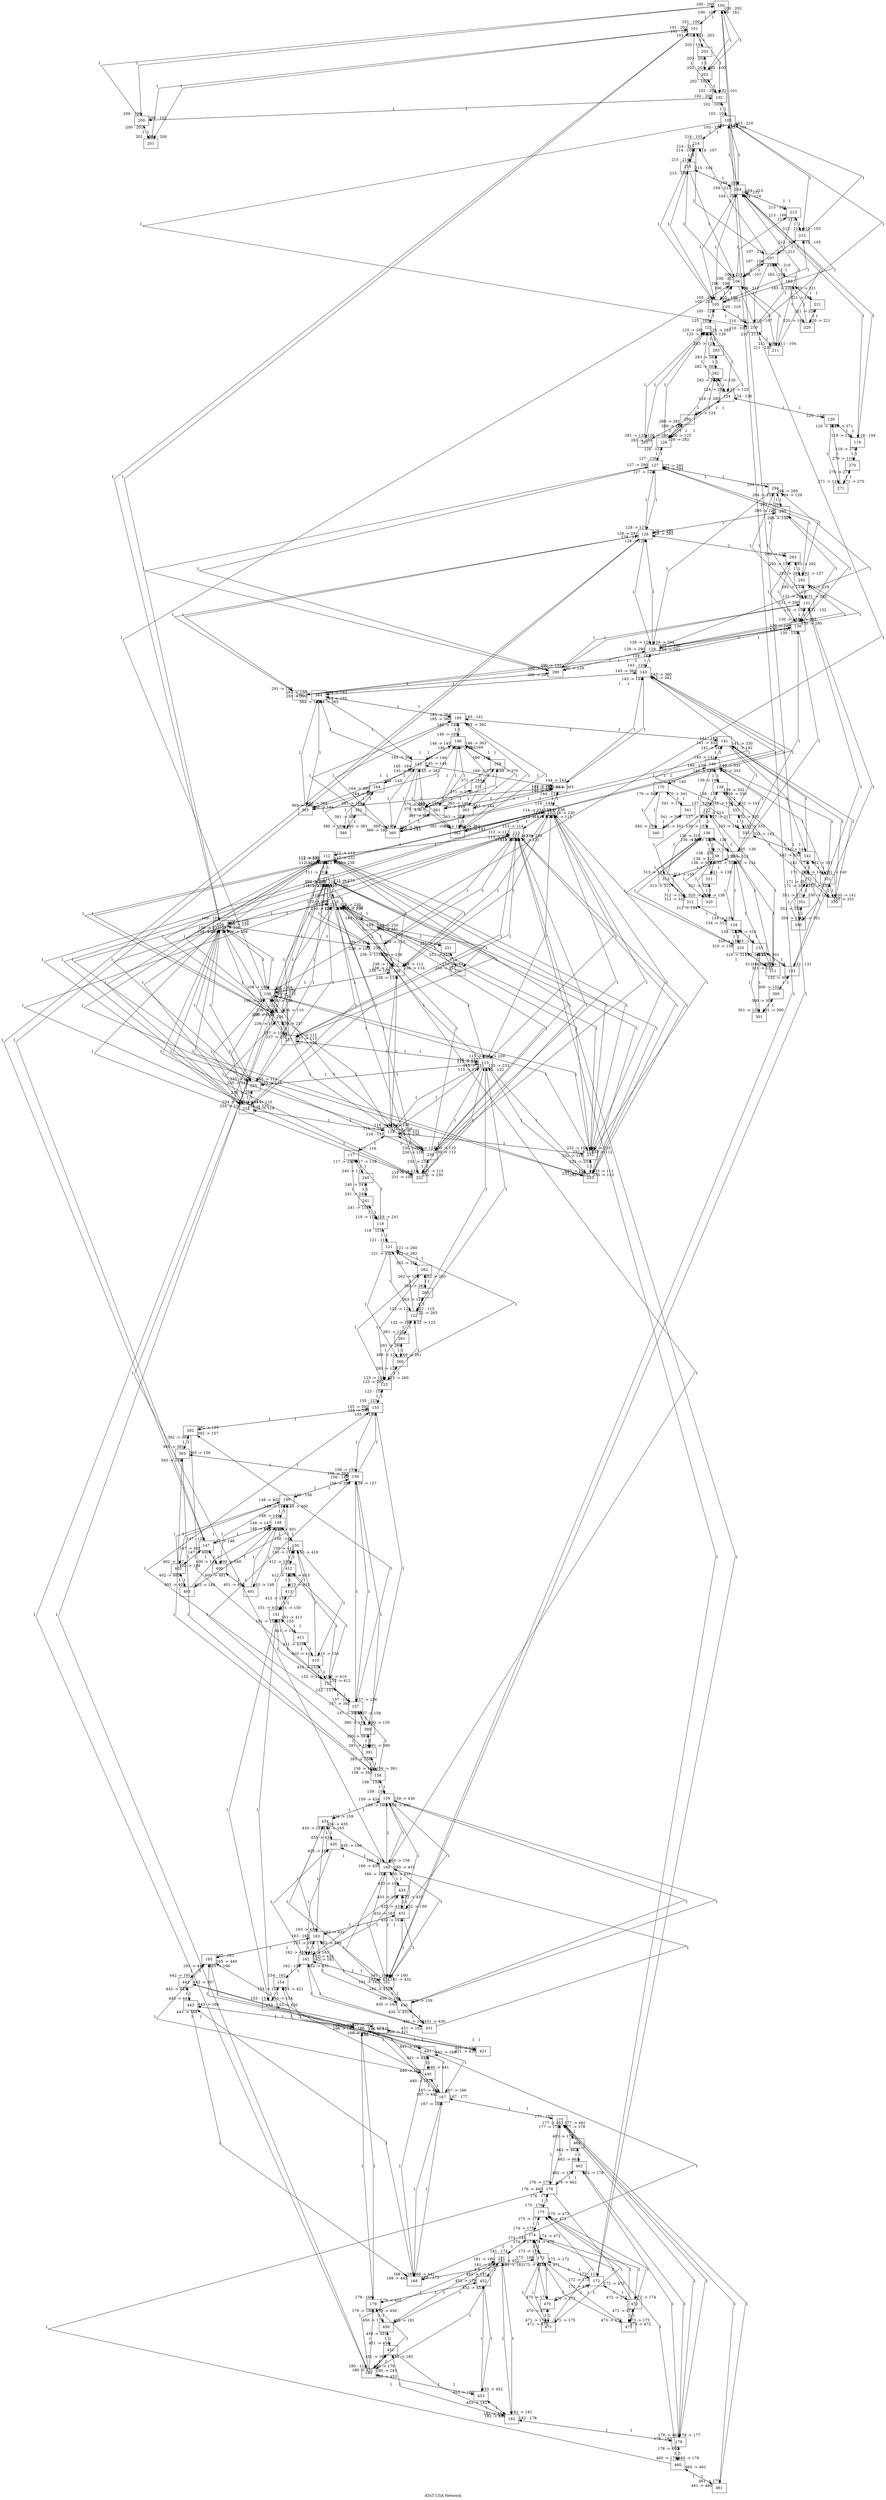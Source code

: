 digraph Test {

	/*compound=true*/
	//176 Nodes
	node [shape=box];
	edge [len=3];
	/*Instantiation of nodes, required to successfully calling .get_node_list() 		(pydot) */
	//BACKBONE NODES (82)
	100[group=S]; 101[group=S]; 102[group=S]; //SEATTLE
	103[group=S]; 104[group=S]; 105[group=S]; 106[group=S]; 107[group=S]; //SF
	108[group=S]; 109[group=S]; 110[group=S]; 111[group=S]; 112[group=S]; 113[group=S]; 114[group=S]; 115[group=S]; 116[group=S];
	117[group=S]; 118[group=S]; //SD
	119[group=S]; 120[group=S]; //SL
	121[group=S]; 122[group=S]; 123[group=S]; //Phx
	124[group=S]; 125[group=S]; 126[group=S]; //DENVER
	127[group=S]; 128[group=S]; 129[group=S]; 130[group=S]; 131[group=S]; //Dallas
	132[group=S]; 133[group=S]; //San Antonio
	134[group=S]; 135[group=S]; 136[group=S]; 137[group=S]; //Houston
	138[group=S]; //NO
	139[group=S]; 140[group=S]; 141[group=S]; 142[group=S]; //MIA
	143[group=S]; 144[group=S]; 145[group=S]; 146[group=S]; //ATL
	147[group=S]; 148[group=S]; 149[group=S]; //KC
	150[group=S]; 151[group=S]; 152[group=S]; //Omaha
	153[group=S]; 154[group=S]; //Minapolis
	155[group=S]; 156[group=S]; 157[group=S]; 158[group=S]; //St.Louis
	159[group=S]; 160[group=S]; 161[group=S]; 162[group=S]; 163[group=A]; //CHICAGO
	164[group=S]; //Nashville
	165[group=S]; 166[group=S]; 167[group=S]; 168[group=S]; //DETROIT
	169[group=S]; //Charlotte
	170[group=S]; //TAMPA BAY
	171[group=S]; //Ft. Lauderdale
	172[group=S]; 173[group=S]; 174[group=S]; 175[group=S]; //Washington D.C.
	176[group=S]; 177[group=S]; 178[group=S]; //Philly
	179[group=S]; 180[group=S]; 181[group=S]; 182[group=S]; //NY
	183[group=S]; //Honolulu
	184[group=S]; //Las Vegas
	

	
	//Aggregation Network (94)
	200[group=V]; 201[group=A]; 202[group=A]; 203[group=A];//Seattle
	210[group=V]; 211[group=A]; 212[group=A]; 213[group=A]; 214[group=A]; 215[group=A];//San Fransico
	220[group=V]; 221[group=A]; //Honolulu
	230[group=V]; 231[group=A]; 232[group=A]; 233[group=A]; 234[group=A]; 235[group=A]; 236[group=A]; 237[group=A]; 238[group=A]; 239[group=A];//Los Angeles
	240[group=V]; 241[group=A]; //San Diego
	250[group=V]; 251[group=A]; //Las Vegas
	260[group=V]; 261[group=A]; 262[group=A]; 263[group=A];//Phoenix
	270[group=V]; 271[group=A]; //Salt Lake City
	280[group=V]; 281[group=A]; 282[group=A]; 283[group=A];//Denver
	290[group=V]; 291[group=A]; 292[group=A]; 293[group=A]; 294[group=A]; 295[group=A];//Dallas
	300[group=V]; 301[group=A]; //San Antonio
	310[group=V]; 311[group=A]; 312[group=A]; 313[group=A];//Houston
	320[group=V]; 321[group=A]; //New Orealns
	330[group=V]; 331[group=A]; 332[group=A]; 333[group=A]; //Miami
	340[group=V]; 341[group=A]; //Tampa Bay
	350[group=V]; 351[group=A]; //Ft. Lauderdale
	360[group=V]; 361[group=A]; 362[group=A]; 363[group=A]; 364[group=A]; 365[group=A]; //Atlanta
	370[group=V]; 371[group=A]; //Charlotte
	380[group=V]; 381[group=A]; //Nashville
	390[group=V]; 391[group=A]; 392[group=A]; 393[group=A]; //St. Louis
	400[group=V]; 401[group=A]; 402[group=A]; 403[group=A]; //Kansas City
	410[group=V]; 411[group=A]; 412[group=A]; 413[group=A]; //Omaha
	420[group=V]; 421[group=A]; //Mineapolis
	430[group=V]; 431[group=A]; 432[group=A]; 433[group=A]; 434[group=A]; 435[group=A]; //Chicago
	440[group=V]; 441[group=A]; 442[group=A]; 443[group=A]; //Detroit
	450[group=V]; 451[group=A]; 452[group=A]; 453[group=A]; //New York
	460[group=V]; 461[group=A]; 462[group=A]; 463[group=A]; //Philadelphia
	470[group=V]; 471[group=A]; 472[group=A]; 473[group=A]; //Washington DC.
	
	overlap = scale;
	splines = false;
	label = "ATnT USA Network";
	orientation = portrait;
	
	//CORE EDGES
	100 -> 161	[label=1,headlabel="161 - 100" ,alias = 1,throughput=16,latency=9.299,delay=3,bandwidth = 10];
	101 -> 109	[label=1,headlabel="109 - 101" ,alias = 1,throughput=16,latency=5.156,delay=3,bandwidth = 10];
	102 -> 103	[label=1,headlabel="103 - 102" ,alias = 1,throughput=16,latency=3.675,delay=3,bandwidth = 10];
	103 -> 102	[label=1,headlabel="102 - 103" ,alias = 1,throughput=16,latency=3.675,delay=3,bandwidth = 10];
	104 -> 119	[label=1,headlabel="119 - 104" ,alias = 1,throughput=16,latency=9.333,delay=3,bandwidth = 10];
	105 -> 125	[label=1,headlabel="125 - 105" ,alias = 1,throughput=16,latency=5.083,delay=3,bandwidth = 10];
	106 -> 108	[label=1,headlabel="108 - 106" ,alias = 1,throughput=16,latency=1.834,delay=3,bandwidth = 10];
	107 -> 183	[label=1,headlabel="183 - 107" ,alias = 1,throughput=16,latency=12.855,delay=3,bandwidth = 10];
	108 -> 106	[label=1,headlabel="106 - 108" ,alias = 1,throughput=16,latency=1.834,delay=3,bandwidth = 10];
	109 -> 101	[label=1,headlabel="101 - 109" ,alias = 1,throughput=16,latency=5.156,delay=3,bandwidth = 10];
	110 -> 184	[label=1,headlabel="184 - 110" ,alias = 1,throughput=16,latency=1.224,delay=3,bandwidth = 10];
	111 -> 160	[label=1,headlabel="160 - 111" ,alias = 1,throughput=16,latency=9.359,delay=3,bandwidth = 10];
	112 -> 180	[label=1,headlabel="180 - 112" ,alias = 1,throughput=16,latency=13.155,delay=3,bandwidth = 10];
	113 -> 172	[label=1,headlabel="172 - 113" ,alias = 1,throughput=16,latency=12.338,delay=3,bandwidth = 10];
	114 -> 144	[label=1,headlabel="144 - 114" ,alias = 1,throughput=16,latency=10.400,delay=3,bandwidth = 10];
	115 -> 122	[label=1,headlabel="122 - 115" ,alias = 1,throughput=16,latency=1.924,delay=3,bandwidth = 10];
	116 -> 117	[label=1,headlabel="117 - 116" ,alias = 1,throughput=16,latency=0.593,delay=3,bandwidth = 10];
	117 -> 116	[label=1,headlabel="116 - 117" ,alias = 1,throughput=16,latency=0.593,delay=3,bandwidth = 10];
	118 -> 121	[label=1,headlabel="121 - 118" ,alias = 1,throughput=16,latency=1.597,delay=3,bandwidth = 10];
	119 -> 104	[label=1,headlabel="104 - 119" ,alias = 1,throughput=16,latency=9.333,delay=3,bandwidth = 10];
	120 -> 124	[label=1,headlabel="124 - 120" ,alias = 1,throughput=16,latency=4.252,delay=3,bandwidth = 10];
	121 -> 118	[label=1,headlabel="118 - 121" ,alias = 1,throughput=16,latency=1.597,delay=3,bandwidth = 10];
	122 -> 115	[label=1,headlabel="115 - 122" ,alias = 1,throughput=16,latency=1.924,delay=3,bandwidth = 10];
	123 -> 155	[label=1,headlabel="155 - 123" ,alias = 1,throughput=16,latency=6.794,delay=3,bandwidth = 10];
	124 -> 120	[label=1,headlabel="120 - 124" ,alias = 1,throughput=16,latency=4.252,delay=3,bandwidth = 10];
	125 -> 105	[label=1,headlabel="105 - 125" ,alias = 1,throughput=16,latency=5.083,delay=3,bandwidth = 10];
	126 -> 127	[label=1,headlabel="127 - 126" ,alias = 1,throughput=16,latency=3.565,delay=3,bandwidth = 10];
	127 -> 126	[label=1,headlabel="126 - 127" ,alias = 1,throughput=16,latency=3.565,delay=3,bandwidth = 10];
	128 -> 147	[label=1,headlabel="147 - 128" ,alias = 1,throughput=16,latency=2.428,delay=3,bandwidth = 10];
	129 -> 143	[label=1,headlabel="143 - 129" ,alias = 1,throughput=16,latency=3.876,delay=3,bandwidth = 10];
	130 -> 135	[label=1,headlabel="135 - 130" ,alias = 1,throughput=16,latency=1.207,delay=3,bandwidth = 10];
	131 -> 132	[label=1,headlabel="132 - 131" ,alias = 1,throughput=16,latency=1.304,delay=3,bandwidth = 10];
	132 -> 131	[label=1,headlabel="131 - 132" ,alias = 1,throughput=16,latency=1.304,delay=3,bandwidth = 10];
	133 -> 134	[label=1,headlabel="134 - 133" ,alias = 1,throughput=16,latency=0.974,delay=3,bandwidth = 10];
	134 -> 133	[label=1,headlabel="133 - 134" ,alias = 1,throughput=16,latency=0.974,delay=3,bandwidth = 10];
	135 -> 130	[label=1,headlabel="130 - 135" ,alias = 1,throughput=16,latency=1.207,delay=3,bandwidth = 10];
	136 -> 138	[label=1,headlabel="138 - 136" ,alias = 1,throughput=16,latency=1.701,delay=3,bandwidth = 10];
	137 -> 139	[label=1,headlabel="139 - 137" ,alias = 1,throughput=16,latency=5.176,delay=3,bandwidth = 10];
	138 -> 136	[label=1,headlabel="136 - 138" ,alias = 1,throughput=16,latency=1.701,delay=3,bandwidth = 10];
	139 -> 137	[label=1,headlabel="137 - 139" ,alias = 1,throughput=16,latency=5.176,delay=3,bandwidth = 10];
	140 -> 170	[label=1,headlabel="170 - 140" ,alias = 1,throughput=16,latency=1.094,delay=3,bandwidth = 10];
	141 -> 185	[label=1,headlabel="185 - 141" ,alias = 1,throughput=16,latency=3.258,delay=3,bandwidth = 10];
	142 -> 171	[label=1,headlabel="171 - 142" ,alias = 1,throughput=16,latency=0.133,delay=3,bandwidth = 10];
	143 -> 129	[label=1,headlabel="129 - 143" ,alias = 1,throughput=16,latency=3.876,delay=3,bandwidth = 10];
	144 -> 114	[label=1,headlabel="114 - 144" ,alias = 1,throughput=16,latency=10.400,delay=3,bandwidth = 10];
	145 -> 164	[label=1,headlabel="164 - 145" ,alias = 1,throughput=16,latency=1.140,delay=3,bandwidth = 10];
	146 -> 169	[label=1,headlabel="169 - 146" ,alias = 1,throughput=16,latency=1.194,delay=3,bandwidth = 10];
	147 -> 128	[label=1,headlabel="128 - 147" ,alias = 1,throughput=16,latency=2.428,delay=3,bandwidth = 10];
	185 -> 141	[label=1,headlabel="141 - 185" ,alias = 1,throughput=16,latency=3.258,delay=3,bandwidth = 10];
	148 -> 150	[label=1,headlabel="150 - 148" ,alias = 1,throughput=16,latency=0.873,delay=3,bandwidth = 10];
	149 -> 156	[label=1,headlabel="156 - 149" ,alias = 1,throughput=16,latency=1.901,delay=3,bandwidth = 10];
	150 -> 148	[label=1,headlabel="148 - 150" ,alias = 1,throughput=16,latency=0.873,delay=3,bandwidth = 10];
	151 -> 153	[label=1,headlabel="153 - 151" ,alias = 1,throughput=16,latency=1.554,delay=3,bandwidth = 10];
	152 -> 157	[label=1,headlabel="157 - 152" ,alias = 1,throughput=16,latency=1.901,delay=3,bandwidth = 10];
	153 -> 151	[label=1,headlabel="151 - 153" ,alias = 1,throughput=16,latency=1.554,delay=3,bandwidth = 10];
	154 -> 162	[label=1,headlabel="162 - 154" ,alias = 1,throughput=16,latency=1.944,delay=3,bandwidth = 10];
	155 -> 123	[label=1,headlabel="123 - 155" ,alias = 1,throughput=16,latency=6.794,delay=3,bandwidth = 10];
	156 -> 149	[label=1,headlabel="149 - 156" ,alias = 1,throughput=16,latency=1.901,delay=3,bandwidth = 10];
	157 -> 152	[label=1,headlabel="152 - 157" ,alias = 1,throughput=16,latency=1.901,delay=3,bandwidth = 10];
	158 -> 159	[label=1,headlabel="159 - 158" ,alias = 1,throughput=16,latency=1.407,delay=3,bandwidth = 10];
	159 -> 158	[label=1,headlabel="158 - 159" ,alias = 1,throughput=16,latency=1.407,delay=3,bandwidth = 10];
	160 -> 111	[label=1,headlabel="111 - 160" ,alias = 1,throughput=16,latency=9.359,delay=3,bandwidth = 10];
	161 -> 100	[label=1,headlabel="100 - 161" ,alias = 1,throughput=16,latency=9.299,delay=3,bandwidth = 10];//TODO 111????
	162 -> 154	[label=1,headlabel="154 - 162" ,alias = 1,throughput=16,latency=1.944,delay=3,bandwidth = 10];
	163 -> 165	[label=1,headlabel="165 - 163" ,alias = 1,throughput=16,latency=1.270,delay=3,bandwidth = 10];
	164 -> 145	[label=1,headlabel="145 - 164" ,alias = 1,throughput=16,latency=1.140,delay=3,bandwidth = 10];
	165 -> 163	[label=1,headlabel="163 - 165" ,alias = 1,throughput=16,latency=1.270,delay=3,bandwidth = 10];
	166 -> 179	[label=1,headlabel="179 - 166" ,alias = 1,throughput=16,latency=2.598,delay=3,bandwidth = 10];
	167 -> 177	[label=1,headlabel="177 - 167" ,alias = 1,throughput=16,latency=2.378,delay=3,bandwidth = 10];
	168 -> 173	[label=1,headlabel="173 - 168" ,alias = 1,throughput=16,latency=2.134,delay=3,bandwidth = 10];
	169 -> 146	[label=1,headlabel="146 - 169" ,alias = 1,throughput=16,latency=1.194,delay=3,bandwidth = 10];
	170 -> 140	[label=1,headlabel="140 - 170" ,alias = 1,throughput=16,latency=1.094,delay=3,bandwidth = 10];
	171 -> 142	[label=1,headlabel="142 - 171" ,alias = 1,throughput=16,latency=0.133,delay=3,bandwidth = 10];
	172 -> 113	[label=1,headlabel="113 - 172" ,alias = 1,throughput=16,latency=12.338,delay=3,bandwidth = 10];
	173 -> 168	[label=1,headlabel="168 - 173" ,alias = 1,throughput=16,latency=2.134,delay=3,bandwidth = 10];
	174 -> 181	[label=1,headlabel="181 - 174" ,alias = 1,throughput=16,latency=1.104,delay=3,bandwidth = 10];
	175 -> 176	[label=1,headlabel="176 - 175" ,alias = 1,throughput=16,latency=0.643,delay=3,bandwidth = 10];
	176 -> 175	[label=1,headlabel="175 - 176" ,alias = 1,throughput=16,latency=0.643,delay=3,bandwidth = 10];
	177 -> 167	[label=1,headlabel="167 - 177" ,alias = 1,throughput=16,latency=2.378,delay=3,bandwidth = 10];
	178 -> 182	[label=1,headlabel="182 - 178" ,alias = 1,throughput=16,latency=0.460,delay=3,bandwidth = 10];
	179 -> 166	[label=1,headlabel="166 - 179" ,alias = 1,throughput=16,latency=2.598,delay=3,bandwidth = 10];
	180 -> 112	[label=1,headlabel="112 - 180" ,alias = 1,throughput=16,latency=13.155,delay=3,bandwidth = 10];
	181 -> 174	[label=1,headlabel="174 - 181" ,alias = 1,throughput=16,latency=1.104,delay=3,bandwidth = 10];
	182 -> 178	[label=1,headlabel="178 - 182" ,alias = 1,throughput=16,latency=0.460,delay=3,bandwidth = 10];
	183 -> 107	[label=1,headlabel="107 - 183" ,alias = 1,throughput=16,latency=12.855,delay=3,bandwidth = 10];
	184 -> 110	[label=1,headlabel="110 - 184" ,alias = 1,throughput=16,latency=1.224,delay=3,bandwidth = 10];
		
		
	//Aggregation Network
	//Seatle
	100 -> 101	[label=1,headlabel="101 - 100" ,alias = 1,throughput=16,latency=0.05,delay=3,bandwidth = 10];
	100 -> 200	[label=1,headlabel="200 - 100" ,alias = 1,throughput=16,latency=0.05,delay=3,bandwidth = 10];
	100 -> 202	[label=1,headlabel="202 - 100" ,alias = 1,throughput=16,latency=0.05,delay=3,bandwidth = 10];
	200 -> 100	[label=1,headlabel="100 - 200" ,alias = 1,throughput=16,latency=0.05,delay=3,bandwidth = 10];
	200 -> 201	[label=1,headlabel="201 - 200" ,alias = 1,throughput=16,latency=0.05,delay=3,bandwidth = 10];
	200 -> 102	[label=1,headlabel="102 - 200" ,alias = 1,throughput=16,latency=0.05,delay=3,bandwidth = 10];
	101 -> 100	[label=1,headlabel="100 - 101" ,alias = 1,throughput=16,latency=0.05,delay=3,bandwidth = 10];
	101 -> 201	[label=1,headlabel="201 - 101" ,alias = 1,throughput=16,latency=0.05,delay=3,bandwidth = 10];
	101 -> 203	[label=1,headlabel="203 - 101" ,alias = 1,throughput=16,latency=0.05,delay=3,bandwidth = 10];
	101 -> 102	[label=1,headlabel="102 - 101" ,alias = 1,throughput=16,latency=0.05,delay=3,bandwidth = 10];
	201 -> 200	[label=1,headlabel="200 - 201" ,alias = 1,throughput=16,latency=0.05,delay=3,bandwidth = 10];
	201 -> 101	[label=1,headlabel="101 - 201" ,alias = 1,throughput=16,latency=0.05,delay=3,bandwidth = 10];
	102 -> 101	[label=1,headlabel="101 - 102" ,alias = 1,throughput=16,latency=0.05,delay=3,bandwidth = 10];
	102 -> 200	[label=1,headlabel="200 - 102" ,alias = 1,throughput=16,latency=0.05,delay=3,bandwidth = 10];
	102 -> 202	[label=1,headlabel="202 - 102" ,alias = 1,throughput=16,latency=0.05,delay=3,bandwidth = 10];
	202 -> 100	[label=1,headlabel="100 - 202" ,alias = 1,throughput=16,latency=0.05,delay=3,bandwidth = 10];
	202 -> 102	[label=1,headlabel="102 - 202" ,alias = 1,throughput=16,latency=0.05,delay=3,bandwidth = 10];
	202 -> 203	[label=1,headlabel="203 - 202" ,alias = 1,throughput=16,latency=0.05,delay=3,bandwidth = 10];
	203 -> 101	[label=1,headlabel="101 - 203" ,alias = 1,throughput=16,latency=0.05,delay=3,bandwidth = 10];
	203 -> 202	[label=1,headlabel="202 - 203" ,alias = 1,throughput=16,latency=0.05,delay=3,bandwidth = 10];
	
	//San Fransico
	103 -> 104	[label=1,headlabel="104 - 103" ,alias = 1,throughput=16,latency=0.05,delay=3,bandwidth = 10];
	103 -> 210	[label=1,headlabel="210 - 103" ,alias = 1,throughput=16,latency=0.05,delay=3,bandwidth = 10];
	103 -> 212	[label=1,headlabel="212 - 103" ,alias = 1,throughput=16,latency=0.05,delay=3,bandwidth = 10];
	103 -> 214	[label=1,headlabel="214 - 103" ,alias = 1,throughput=16,latency=0.05,delay=3,bandwidth = 10];
	210 -> 103	[label=1,headlabel="103 - 210" ,alias = 1,throughput=16,latency=0.05,delay=3,bandwidth = 10];
	210 -> 211	[label=1,headlabel="211 - 210" ,alias = 1,throughput=16,latency=0.05,delay=3,bandwidth = 10];
	210 -> 105	[label=1,headlabel="105 - 210" ,alias = 1,throughput=16,latency=0.05,delay=3,bandwidth = 10];
	210 -> 107	[label=1,headlabel="107 - 210" ,alias = 1,throughput=16,latency=0.05,delay=3,bandwidth = 10];
	104 -> 103	[label=1,headlabel="103 - 104" ,alias = 1,throughput=16,latency=0.05,delay=3,bandwidth = 10];
	104 -> 105	[label=1,headlabel="105 - 104" ,alias = 1,throughput=16,latency=0.05,delay=3,bandwidth = 10];
	104 -> 211	[label=1,headlabel="211 - 104" ,alias = 1,throughput=16,latency=0.05,delay=3,bandwidth = 10];
	104 -> 213	[label=1,headlabel="213 - 104" ,alias = 1,throughput=16,latency=0.05,delay=3,bandwidth = 10];
	104 -> 215	[label=1,headlabel="215 - 104" ,alias = 1,throughput=16,latency=0.05,delay=3,bandwidth = 10];
	211 -> 210	[label=1,headlabel="210 - 211" ,alias = 1,throughput=16,latency=0.05,delay=3,bandwidth = 10];
	211 -> 104	[label=1,headlabel="104 - 211" ,alias = 1,throughput=16,latency=0.05,delay=3,bandwidth = 10];
	211 -> 106	[label=1,headlabel="106 - 211" ,alias = 1,throughput=16,latency=0.05,delay=3,bandwidth = 10];
	105 -> 104	[label=1,headlabel="104 - 105" ,alias = 1,throughput=16,latency=0.05,delay=3,bandwidth = 10];
	105 -> 106	[label=1,headlabel="106 - 105" ,alias = 1,throughput=16,latency=0.05,delay=3,bandwidth = 10];
	105 -> 210	[label=1,headlabel="210 - 105" ,alias = 1,throughput=16,latency=0.05,delay=3,bandwidth = 10];
	105 -> 212	[label=1,headlabel="212 - 105" ,alias = 1,throughput=16,latency=0.05,delay=3,bandwidth = 10];
	105 -> 214	[label=1,headlabel="214 - 105" ,alias = 1,throughput=16,latency=0.05,delay=3,bandwidth = 10];
	212 -> 103	[label=1,headlabel="103 - 212" ,alias = 1,throughput=16,latency=0.05,delay=3,bandwidth = 10];
	212 -> 105	[label=1,headlabel="105 - 212" ,alias = 1,throughput=16,latency=0.05,delay=3,bandwidth = 10];
	212 -> 213	[label=1,headlabel="213 - 212" ,alias = 1,throughput=16,latency=0.05,delay=3,bandwidth = 10];
	212 -> 107	[label=1,headlabel="107 - 212" ,alias = 1,throughput=16,latency=0.05,delay=3,bandwidth = 10];
	106 -> 105	[label=1,headlabel="105 - 106" ,alias = 1,throughput=16,latency=0.05,delay=3,bandwidth = 10];
	106 -> 107	[label=1,headlabel="107 - 106" ,alias = 1,throughput=16,latency=0.05,delay=3,bandwidth = 10];
	106 -> 211	[label=1,headlabel="211 - 106" ,alias = 1,throughput=16,latency=0.05,delay=3,bandwidth = 10];
	106 -> 213	[label=1,headlabel="213 - 106" ,alias = 1,throughput=16,latency=0.05,delay=3,bandwidth = 10];
	106 -> 215	[label=1,headlabel="215 - 106" ,alias = 1,throughput=16,latency=0.05,delay=3,bandwidth = 10];
	213 -> 212	[label=1,headlabel="212 - 213" ,alias = 1,throughput=16,latency=0.05,delay=3,bandwidth = 10];
	213 -> 104	[label=1,headlabel="104 - 213" ,alias = 1,throughput=16,latency=0.05,delay=3,bandwidth = 10];
	213 -> 106	[label=1,headlabel="106 - 213" ,alias = 1,throughput=16,latency=0.05,delay=3,bandwidth = 10];
	107 -> 106	[label=1,headlabel="106 - 107" ,alias = 1,throughput=16,latency=0.05,delay=3,bandwidth = 10];
	107 -> 210	[label=1,headlabel="210 - 107" ,alias = 1,throughput=16,latency=0.05,delay=3,bandwidth = 10];
	107 -> 212	[label=1,headlabel="212 - 107" ,alias = 1,throughput=16,latency=0.05,delay=3,bandwidth = 10];
	107 -> 214	[label=1,headlabel="214 - 107" ,alias = 1,throughput=16,latency=0.05,delay=3,bandwidth = 10];
	214 -> 103	[label=1,headlabel="103 - 214" ,alias = 1,throughput=16,latency=0.05,delay=3,bandwidth = 10];
	214 -> 105	[label=1,headlabel="105 - 214" ,alias = 1,throughput=16,latency=0.05,delay=3,bandwidth = 10];
	214 -> 107	[label=1,headlabel="107 - 214" ,alias = 1,throughput=16,latency=0.05,delay=3,bandwidth = 10];
	214 -> 215	[label=1,headlabel="215 - 214" ,alias = 1,throughput=16,latency=0.05,delay=3,bandwidth = 10];
	215 -> 214	[label=1,headlabel="214 - 215" ,alias = 1,throughput=16,latency=0.05,delay=3,bandwidth = 10];
	215 -> 104	[label=1,headlabel="104 - 215" ,alias = 1,throughput=16,latency=0.05,delay=3,bandwidth = 10];
	215 -> 106	[label=1,headlabel="106 - 215" ,alias = 1,throughput=16,latency=0.05,delay=3,bandwidth = 10];
	
	//Honolulu
	183 -> 220	[label=1,headlabel="220 -> 183" ,alias = 1,throughput=16,latency=0.05,delay=3,bandwidth = 10];
	183 -> 221	[label=1,headlabel="221 -> 183" ,alias = 1,throughput=16,latency=0.05,delay=3,bandwidth = 10];
	220 -> 183	[label=1,headlabel="183 -> 220" ,alias = 1,throughput=16,latency=0.05,delay=3,bandwidth = 10];
	220 -> 221	[label=1,headlabel="221 -> 220" ,alias = 1,throughput=16,latency=0.05,delay=3,bandwidth = 10];
	221 -> 183	[label=1,headlabel="183 -> 221" ,alias = 1,throughput=16,latency=0.05,delay=3,bandwidth = 10];
	221 -> 220	[label=1,headlabel="220 -> 221" ,alias = 1,throughput=16,latency=0.05,delay=3,bandwidth = 10];

	
	//Los Angeles
	108 -> 109	[label=1,headlabel="109 -> 108" ,alias = 1,throughput=16,latency=0.05,delay=3,bandwidth = 10];
	108 -> 230	[label=1,headlabel="230 -> 108" ,alias = 1,throughput=16,latency=0.05,delay=3,bandwidth = 10];
	108 -> 232	[label=1,headlabel="232 -> 108" ,alias = 1,throughput=16,latency=0.05,delay=3,bandwidth = 10];
	108 -> 234	[label=1,headlabel="234 -> 108" ,alias = 1,throughput=16,latency=0.05,delay=3,bandwidth = 10];
	108 -> 236	[label=1,headlabel="236 -> 108" ,alias = 1,throughput=16,latency=0.05,delay=3,bandwidth = 10];
	108 -> 238	[label=1,headlabel="238 -> 108" ,alias = 1,throughput=16,latency=0.05,delay=3,bandwidth = 10];
	230 -> 108	[label=1,headlabel="108 -> 230" ,alias = 1,throughput=16,latency=0.05,delay=3,bandwidth = 10];
	230 -> 231	[label=1,headlabel="231 -> 230" ,alias = 1,throughput=16,latency=0.05,delay=3,bandwidth = 10];
	230 -> 110	[label=1,headlabel="110 -> 230" ,alias = 1,throughput=16,latency=0.05,delay=3,bandwidth = 10];
	230 -> 112	[label=1,headlabel="112 -> 230" ,alias = 1,throughput=16,latency=0.05,delay=3,bandwidth = 10];
	230 -> 114	[label=1,headlabel="114 -> 230" ,alias = 1,throughput=16,latency=0.05,delay=3,bandwidth = 10];
	230 -> 116	[label=1,headlabel="116 -> 230" ,alias = 1,throughput=16,latency=0.05,delay=3,bandwidth = 10];
	109 -> 108	[label=1,headlabel="108 -> 109" ,alias = 1,throughput=16,latency=0.05,delay=3,bandwidth = 10];
	109 -> 110	[label=1,headlabel="110 -> 109" ,alias = 1,throughput=16,latency=0.05,delay=3,bandwidth = 10];
	109 -> 231	[label=1,headlabel="231 -> 109" ,alias = 1,throughput=16,latency=0.05,delay=3,bandwidth = 10];
	109 -> 233	[label=1,headlabel="233 -> 109" ,alias = 1,throughput=16,latency=0.05,delay=3,bandwidth = 10];
	109 -> 235	[label=1,headlabel="235 -> 109" ,alias = 1,throughput=16,latency=0.05,delay=3,bandwidth = 10];
	109 -> 237	[label=1,headlabel="237 -> 109" ,alias = 1,throughput=16,latency=0.05,delay=3,bandwidth = 10];
	109 -> 239	[label=1,headlabel="239 -> 109" ,alias = 1,throughput=16,latency=0.05,delay=3,bandwidth = 10];
	231 -> 230	[label=1,headlabel="230 -> 231" ,alias = 1,throughput=16,latency=0.05,delay=3,bandwidth = 10];
	231 -> 109	[label=1,headlabel="109 -> 231" ,alias = 1,throughput=16,latency=0.05,delay=3,bandwidth = 10];
	231 -> 111	[label=1,headlabel="111 -> 231" ,alias = 1,throughput=16,latency=0.05,delay=3,bandwidth = 10];
	231 -> 113	[label=1,headlabel="113 -> 231" ,alias = 1,throughput=16,latency=0.05,delay=3,bandwidth = 10];
	231 -> 115	[label=1,headlabel="115 -> 231" ,alias = 1,throughput=16,latency=0.05,delay=3,bandwidth = 10];
	110 -> 109	[label=1,headlabel="109 -> 110" ,alias = 1,throughput=16,latency=0.05,delay=3,bandwidth = 10];
	110 -> 111	[label=1,headlabel="111 -> 110" ,alias = 1,throughput=16,latency=0.05,delay=3,bandwidth = 10];
	110 -> 230	[label=1,headlabel="230 -> 110" ,alias = 1,throughput=16,latency=0.05,delay=3,bandwidth = 10];
	110 -> 232	[label=1,headlabel="232 -> 110" ,alias = 1,throughput=16,latency=0.05,delay=3,bandwidth = 10];
	110 -> 234	[label=1,headlabel="234 -> 110" ,alias = 1,throughput=16,latency=0.05,delay=3,bandwidth = 10];
	110 -> 236	[label=1,headlabel="236 -> 110" ,alias = 1,throughput=16,latency=0.05,delay=3,bandwidth = 10];
	110 -> 238	[label=1,headlabel="238 -> 110" ,alias = 1,throughput=16,latency=0.05,delay=3,bandwidth = 10];
	232 -> 108	[label=1,headlabel="108 -> 232" ,alias = 1,throughput=16,latency=0.05,delay=3,bandwidth = 10];
	232 -> 110	[label=1,headlabel="110 -> 232" ,alias = 1,throughput=16,latency=0.05,delay=3,bandwidth = 10];
	232 -> 233	[label=1,headlabel="233 -> 232" ,alias = 1,throughput=16,latency=0.05,delay=3,bandwidth = 10];
	232 -> 112	[label=1,headlabel="112 -> 232" ,alias = 1,throughput=16,latency=0.05,delay=3,bandwidth = 10];
	232 -> 114	[label=1,headlabel="114 -> 232" ,alias = 1,throughput=16,latency=0.05,delay=3,bandwidth = 10];
	232 -> 116	[label=1,headlabel="116 -> 232" ,alias = 1,throughput=16,latency=0.05,delay=3,bandwidth = 10];
	111 -> 110	[label=1,headlabel="110 -> 111" ,alias = 1,throughput=16,latency=0.05,delay=3,bandwidth = 10];
	111 -> 112	[label=1,headlabel="112 -> 111" ,alias = 1,throughput=16,latency=0.05,delay=3,bandwidth = 10];
	111 -> 231	[label=1,headlabel="231 -> 111" ,alias = 1,throughput=16,latency=0.05,delay=3,bandwidth = 10];
	111 -> 233	[label=1,headlabel="233 -> 111" ,alias = 1,throughput=16,latency=0.05,delay=3,bandwidth = 10];
	111 -> 235	[label=1,headlabel="235 -> 111" ,alias = 1,throughput=16,latency=0.05,delay=3,bandwidth = 10];
	111 -> 237	[label=1,headlabel="237 -> 111" ,alias = 1,throughput=16,latency=0.05,delay=3,bandwidth = 10];
	111 -> 239	[label=1,headlabel="239 -> 111" ,alias = 1,throughput=16,latency=0.05,delay=3,bandwidth = 10];
	233 -> 232	[label=1,headlabel="232 -> 233" ,alias = 1,throughput=16,latency=0.05,delay=3,bandwidth = 10];
	233 -> 109	[label=1,headlabel="109 -> 233" ,alias = 1,throughput=16,latency=0.05,delay=3,bandwidth = 10];
	233 -> 111	[label=1,headlabel="111 -> 233" ,alias = 1,throughput=16,latency=0.05,delay=3,bandwidth = 10];
	233 -> 113	[label=1,headlabel="113 -> 233" ,alias = 1,throughput=16,latency=0.05,delay=3,bandwidth = 10];
	233 -> 115	[label=1,headlabel="115 -> 233" ,alias = 1,throughput=16,latency=0.05,delay=3,bandwidth = 10];
	112 -> 113	[label=1,headlabel="113 -> 112" ,alias = 1,throughput=16,latency=0.05,delay=3,bandwidth = 10];
	112 -> 111	[label=1,headlabel="111 -> 112" ,alias = 1,throughput=16,latency=0.05,delay=3,bandwidth = 10];
	112 -> 234	[label=1,headlabel="234 -> 112" ,alias = 1,throughput=16,latency=0.05,delay=3,bandwidth = 10];
	112 -> 236	[label=1,headlabel="236 -> 112" ,alias = 1,throughput=16,latency=0.05,delay=3,bandwidth = 10];
	112 -> 230	[label=1,headlabel="230 -> 112" ,alias = 1,throughput=16,latency=0.05,delay=3,bandwidth = 10];
	112 -> 232	[label=1,headlabel="232 -> 112" ,alias = 1,throughput=16,latency=0.05,delay=3,bandwidth = 10];
	112 -> 238	[label=1,headlabel="238 -> 112" ,alias = 1,throughput=16,latency=0.05,delay=3,bandwidth = 10];
	234 -> 112	[label=1,headlabel="112 -> 234" ,alias = 1,throughput=16,latency=0.05,delay=3,bandwidth = 10];
	234 -> 108	[label=1,headlabel="108 -> 234" ,alias = 1,throughput=16,latency=0.05,delay=3,bandwidth = 10];
	234 -> 110	[label=1,headlabel="110 -> 234" ,alias = 1,throughput=16,latency=0.05,delay=3,bandwidth = 10];
	234 -> 116	[label=1,headlabel="116 -> 234" ,alias = 1,throughput=16,latency=0.05,delay=3,bandwidth = 10];
	234 -> 235	[label=1,headlabel="235 -> 234" ,alias = 1,throughput=16,latency=0.05,delay=3,bandwidth = 10];
	234 -> 114	[label=1,headlabel="114 -> 234" ,alias = 1,throughput=16,latency=0.05,delay=3,bandwidth = 10];
	113 -> 112	[label=1,headlabel="112 -> 113" ,alias = 1,throughput=16,latency=0.05,delay=3,bandwidth = 10];
	113 -> 114	[label=1,headlabel="114 -> 113" ,alias = 1,throughput=16,latency=0.05,delay=3,bandwidth = 10];
	113 -> 231	[label=1,headlabel="231 -> 113" ,alias = 1,throughput=16,latency=0.05,delay=3,bandwidth = 10];
	113 -> 233	[label=1,headlabel="233 -> 113" ,alias = 1,throughput=16,latency=0.05,delay=3,bandwidth = 10];
	113 -> 239	[label=1,headlabel="239 -> 113" ,alias = 1,throughput=16,latency=0.05,delay=3,bandwidth = 10];
	113 -> 235	[label=1,headlabel="235 -> 113" ,alias = 1,throughput=16,latency=0.05,delay=3,bandwidth = 10];
	113 -> 237	[label=1,headlabel="237 -> 113" ,alias = 1,throughput=16,latency=0.05,delay=3,bandwidth = 10];
	235 -> 234	[label=1,headlabel="234 -> 235" ,alias = 1,throughput=16,latency=0.05,delay=3,bandwidth = 10];
	235 -> 113	[label=1,headlabel="113 -> 235" ,alias = 1,throughput=16,latency=0.05,delay=3,bandwidth = 10];
	235 -> 115	[label=1,headlabel="115 -> 235" ,alias = 1,throughput=16,latency=0.05,delay=3,bandwidth = 10];
	235 -> 109	[label=1,headlabel="109 -> 235" ,alias = 1,throughput=16,latency=0.05,delay=3,bandwidth = 10];
	235 -> 111	[label=1,headlabel="111 -> 235" ,alias = 1,throughput=16,latency=0.05,delay=3,bandwidth = 10];
	114 -> 113	[label=1,headlabel="113 -> 114" ,alias = 1,throughput=16,latency=0.05,delay=3,bandwidth = 10];
	114 -> 115	[label=1,headlabel="115 -> 114" ,alias = 1,throughput=16,latency=0.05,delay=3,bandwidth = 10];
	114 -> 234	[label=1,headlabel="234 -> 114" ,alias = 1,throughput=16,latency=0.05,delay=3,bandwidth = 10];
	114 -> 236	[label=1,headlabel="236 -> 114" ,alias = 1,throughput=16,latency=0.05,delay=3,bandwidth = 10];
	114 -> 230	[label=1,headlabel="230 -> 114" ,alias = 1,throughput=16,latency=0.05,delay=3,bandwidth = 10];
	114 -> 232	[label=1,headlabel="232 -> 114" ,alias = 1,throughput=16,latency=0.05,delay=3,bandwidth = 10];
	114 -> 238	[label=1,headlabel="238 -> 114" ,alias = 1,throughput=16,latency=0.05,delay=3,bandwidth = 10];
	236 -> 112	[label=1,headlabel="112 -> 236" ,alias = 1,throughput=16,latency=0.05,delay=3,bandwidth = 10];
	236 -> 114	[label=1,headlabel="114 -> 236" ,alias = 1,throughput=16,latency=0.05,delay=3,bandwidth = 10];
	236 -> 237	[label=1,headlabel="237 -> 236" ,alias = 1,throughput=16,latency=0.05,delay=3,bandwidth = 10];
	236 -> 108	[label=1,headlabel="108 -> 236" ,alias = 1,throughput=16,latency=0.05,delay=3,bandwidth = 10];
	236 -> 110	[label=1,headlabel="110 -> 236" ,alias = 1,throughput=16,latency=0.05,delay=3,bandwidth = 10];
	236 -> 116	[label=1,headlabel="116 -> 236" ,alias = 1,throughput=16,latency=0.05,delay=3,bandwidth = 10];
	115 -> 114	[label=1,headlabel="114 -> 115" ,alias = 1,throughput=16,latency=0.05,delay=3,bandwidth = 10];
	115 -> 116	[label=1,headlabel="116 -> 115" ,alias = 1,throughput=16,latency=0.05,delay=3,bandwidth = 10];
	115 -> 231	[label=1,headlabel="231 -> 115" ,alias = 1,throughput=16,latency=0.05,delay=3,bandwidth = 10];
	115 -> 233	[label=1,headlabel="233 -> 115" ,alias = 1,throughput=16,latency=0.05,delay=3,bandwidth = 10];
	115 -> 235	[label=1,headlabel="235 -> 115" ,alias = 1,throughput=16,latency=0.05,delay=3,bandwidth = 10];
	115 -> 237	[label=1,headlabel="237 -> 115" ,alias = 1,throughput=16,latency=0.05,delay=3,bandwidth = 10];
	115 -> 239	[label=1,headlabel="239 -> 115" ,alias = 1,throughput=16,latency=0.05,delay=3,bandwidth = 10];
	237 -> 236	[label=1,headlabel="236 -> 237" ,alias = 1,throughput=16,latency=0.05,delay=3,bandwidth = 10];
	237 -> 109	[label=1,headlabel="109 -> 237" ,alias = 1,throughput=16,latency=0.05,delay=3,bandwidth = 10];
	237 -> 111	[label=1,headlabel="111 -> 237" ,alias = 1,throughput=16,latency=0.05,delay=3,bandwidth = 10];
	237 -> 113	[label=1,headlabel="113 -> 237" ,alias = 1,throughput=16,latency=0.05,delay=3,bandwidth = 10];
	237 -> 115	[label=1,headlabel="115 -> 237" ,alias = 1,throughput=16,latency=0.05,delay=3,bandwidth = 10];
	116 -> 115	[label=1,headlabel="115 -> 116" ,alias = 1,throughput=16,latency=0.05,delay=3,bandwidth = 10];
	116 -> 230	[label=1,headlabel="230 -> 116" ,alias = 1,throughput=16,latency=0.05,delay=3,bandwidth = 10];
	116 -> 232	[label=1,headlabel="232 -> 116" ,alias = 1,throughput=16,latency=0.05,delay=3,bandwidth = 10];
	116 -> 234	[label=1,headlabel="234 -> 116" ,alias = 1,throughput=16,latency=0.05,delay=3,bandwidth = 10];
	116 -> 236	[label=1,headlabel="236 -> 116" ,alias = 1,throughput=16,latency=0.05,delay=3,bandwidth = 10];
	116 -> 238	[label=1,headlabel="238 -> 116" ,alias = 1,throughput=16,latency=0.05,delay=3,bandwidth = 10];
	238 -> 108	[label=1,headlabel="108 -> 238" ,alias = 1,throughput=16,latency=0.05,delay=3,bandwidth = 10];
	238 -> 110	[label=1,headlabel="110 -> 238" ,alias = 1,throughput=16,latency=0.05,delay=3,bandwidth = 10];
	238 -> 112	[label=1,headlabel="112 -> 238" ,alias = 1,throughput=16,latency=0.05,delay=3,bandwidth = 10];
	238 -> 114	[label=1,headlabel="114 -> 238" ,alias = 1,throughput=16,latency=0.05,delay=3,bandwidth = 10];
	238 -> 116	[label=1,headlabel="116 -> 238" ,alias = 1,throughput=16,latency=0.05,delay=3,bandwidth = 10];
	238 -> 239	[label=1,headlabel="239 -> 238" ,alias = 1,throughput=16,latency=0.05,delay=3,bandwidth = 10];
	239 -> 238	[label=1,headlabel="238 -> 239" ,alias = 1,throughput=16,latency=0.05,delay=3,bandwidth = 10];
	239 -> 109	[label=1,headlabel="109 -> 239" ,alias = 1,throughput=16,latency=0.05,delay=3,bandwidth = 10];
	239 -> 111	[label=1,headlabel="111 -> 239" ,alias = 1,throughput=16,latency=0.05,delay=3,bandwidth = 10];
	239 -> 113	[label=1,headlabel="113 -> 239" ,alias = 1,throughput=16,latency=0.05,delay=3,bandwidth = 10];
	239 -> 115	[label=1,headlabel="115 -> 239" ,alias = 1,throughput=16,latency=0.05,delay=3,bandwidth = 10];
	
	//San Diego
	117 -> 118	[label=1,headlabel="118 -> 117" ,alias = 1,throughput=16,latency=0.05,delay=3,bandwidth = 10];
	117 -> 240	[label=1,headlabel="240 -> 117" ,alias = 1,throughput=16,latency=0.05,delay=3,bandwidth = 10];
	240 -> 117	[label=1,headlabel="117 -> 240" ,alias = 1,throughput=16,latency=0.05,delay=3,bandwidth = 10];
	240 -> 241	[label=1,headlabel="241 -> 240" ,alias = 1,throughput=16,latency=0.05,delay=3,bandwidth = 10];
	118 -> 117	[label=1,headlabel="117 -> 118" ,alias = 1,throughput=16,latency=0.05,delay=3,bandwidth = 10];
	118 -> 241	[label=1,headlabel="241 -> 118" ,alias = 1,throughput=16,latency=0.05,delay=3,bandwidth = 10];
	241 -> 240	[label=1,headlabel="240 -> 241" ,alias = 1,throughput=16,latency=0.05,delay=3,bandwidth = 10];
	241 -> 118	[label=1,headlabel="118 -> 241" ,alias = 1,throughput=16,latency=0.05,delay=3,bandwidth = 10];

	//Las Vegas
	184 -> 250	[label=1,headlabel="250 -> 184" ,alias = 1,throughput=16,latency=0.05,delay=3,bandwidth = 10];
	184 -> 251	[label=1,headlabel="251 -> 184" ,alias = 1,throughput=16,latency=0.05,delay=3,bandwidth = 10];
	250 -> 184	[label=1,headlabel="184 -> 250" ,alias = 1,throughput=16,latency=0.05,delay=3,bandwidth = 10];
	250 -> 251	[label=1,headlabel="251 -> 250" ,alias = 1,throughput=16,latency=0.05,delay=3,bandwidth = 10];
	251 -> 184	[label=1,headlabel="184 -> 251" ,alias = 1,throughput=16,latency=0.05,delay=3,bandwidth = 10];
	251 -> 250	[label=1,headlabel="250 -> 251" ,alias = 1,throughput=16,latency=0.05,delay=3,bandwidth = 10];

	//Pheonix
	121 -> 122	[label=1,headlabel="122 -> 121" ,alias = 1,throughput=16,latency=0.05,delay=3,bandwidth = 10];
	121 -> 260	[label=1,headlabel="260 -> 121" ,alias = 1,throughput=16,latency=0.05,delay=3,bandwidth = 10];
	121 -> 262	[label=1,headlabel="262 -> 121" ,alias = 1,throughput=16,latency=0.05,delay=3,bandwidth = 10];
	260 -> 121	[label=1,headlabel="121 -> 260" ,alias = 1,throughput=16,latency=0.05,delay=3,bandwidth = 10];
	260 -> 261	[label=1,headlabel="261 -> 260" ,alias = 1,throughput=16,latency=0.05,delay=3,bandwidth = 10];
	260 -> 123	[label=1,headlabel="123 -> 260" ,alias = 1,throughput=16,latency=0.05,delay=3,bandwidth = 10];
	122 -> 121	[label=1,headlabel="121 -> 122" ,alias = 1,throughput=16,latency=0.05,delay=3,bandwidth = 10];
	122 -> 261	[label=1,headlabel="261 -> 122" ,alias = 1,throughput=16,latency=0.05,delay=3,bandwidth = 10];
	122 -> 263	[label=1,headlabel="263 -> 122" ,alias = 1,throughput=16,latency=0.05,delay=3,bandwidth = 10];
	122 -> 123	[label=1,headlabel="123 -> 122" ,alias = 1,throughput=16,latency=0.05,delay=3,bandwidth = 10];
	261 -> 260	[label=1,headlabel="260 -> 261" ,alias = 1,throughput=16,latency=0.05,delay=3,bandwidth = 10];
	261 -> 122	[label=1,headlabel="122 -> 261" ,alias = 1,throughput=16,latency=0.05,delay=3,bandwidth = 10];
	123 -> 122	[label=1,headlabel="122 -> 123" ,alias = 1,throughput=16,latency=0.05,delay=3,bandwidth = 10];
	123 -> 260	[label=1,headlabel="260 -> 123" ,alias = 1,throughput=16,latency=0.05,delay=3,bandwidth = 10];
	123 -> 262	[label=1,headlabel="262 -> 123" ,alias = 1,throughput=16,latency=0.05,delay=3,bandwidth = 10];
	262 -> 121	[label=1,headlabel="121 -> 262" ,alias = 1,throughput=16,latency=0.05,delay=3,bandwidth = 10];
	262 -> 123	[label=1,headlabel="123 -> 262" ,alias = 1,throughput=16,latency=0.05,delay=3,bandwidth = 10];
	262 -> 263	[label=1,headlabel="263 -> 262" ,alias = 1,throughput=16,latency=0.05,delay=3,bandwidth = 10];
	263 -> 122	[label=1,headlabel="122 -> 263" ,alias = 1,throughput=16,latency=0.05,delay=3,bandwidth = 10];
	263 -> 262	[label=1,headlabel="262 -> 263" ,alias = 1,throughput=16,latency=0.05,delay=3,bandwidth = 10];

	//Salt Lake City
	119 -> 120	[label=1,headlabel="120 -> 119" ,alias = 1,throughput=16,latency=0.05,delay=3,bandwidth = 10];
	119 -> 270	[label=1,headlabel="270 -> 119" ,alias = 1,throughput=16,latency=0.05,delay=3,bandwidth = 10];
	270 -> 119	[label=1,headlabel="119 -> 270" ,alias = 1,throughput=16,latency=0.05,delay=3,bandwidth = 10];
	270 -> 271	[label=1,headlabel="271 -> 270" ,alias = 1,throughput=16,latency=0.05,delay=3,bandwidth = 10];
	120 -> 119	[label=1,headlabel="119 -> 120" ,alias = 1,throughput=16,latency=0.05,delay=3,bandwidth = 10];
	120 -> 271	[label=1,headlabel="271 -> 120" ,alias = 1,throughput=16,latency=0.05,delay=3,bandwidth = 10];
	271 -> 270	[label=1,headlabel="270 -> 271" ,alias = 1,throughput=16,latency=0.05,delay=3,bandwidth = 10];
	271 -> 120	[label=1,headlabel="120 -> 271" ,alias = 1,throughput=16,latency=0.05,delay=3,bandwidth = 10];

	//Denver
	124 -> 125	[label=1,headlabel="125 -> 124" ,alias = 1,throughput=16,latency=0.05,delay=3,bandwidth = 10];
	124 -> 280	[label=1,headlabel="280 -> 124" ,alias = 1,throughput=16,latency=0.05,delay=3,bandwidth = 10];
	124 -> 282	[label=1,headlabel="282 -> 124" ,alias = 1,throughput=16,latency=0.05,delay=3,bandwidth = 10];
	280 -> 124	[label=1,headlabel="124 -> 280" ,alias = 1,throughput=16,latency=0.05,delay=3,bandwidth = 10];
	280 -> 281	[label=1,headlabel="281 -> 280" ,alias = 1,throughput=16,latency=0.05,delay=3,bandwidth = 10];
	280 -> 126	[label=1,headlabel="126 -> 280" ,alias = 1,throughput=16,latency=0.05,delay=3,bandwidth = 10];
	125 -> 124	[label=1,headlabel="124 -> 125" ,alias = 1,throughput=16,latency=0.05,delay=3,bandwidth = 10];
	125 -> 281	[label=1,headlabel="281 -> 125" ,alias = 1,throughput=16,latency=0.05,delay=3,bandwidth = 10];
	125 -> 283	[label=1,headlabel="283 -> 125" ,alias = 1,throughput=16,latency=0.05,delay=3,bandwidth = 10];
	125 -> 126	[label=1,headlabel="126 -> 125" ,alias = 1,throughput=16,latency=0.05,delay=3,bandwidth = 10];
	281 -> 280	[label=1,headlabel="280 -> 281" ,alias = 1,throughput=16,latency=0.05,delay=3,bandwidth = 10];
	281 -> 125	[label=1,headlabel="125 -> 281" ,alias = 1,throughput=16,latency=0.05,delay=3,bandwidth = 10];
	126 -> 125	[label=1,headlabel="125 -> 126" ,alias = 1,throughput=16,latency=0.05,delay=3,bandwidth = 10];
	126 -> 280	[label=1,headlabel="280 -> 126" ,alias = 1,throughput=16,latency=0.05,delay=3,bandwidth = 10];
	126 -> 282	[label=1,headlabel="282 -> 126" ,alias = 1,throughput=16,latency=0.05,delay=3,bandwidth = 10];
	282 -> 124	[label=1,headlabel="124 -> 282" ,alias = 1,throughput=16,latency=0.05,delay=3,bandwidth = 10];
	282 -> 126	[label=1,headlabel="126 -> 282" ,alias = 1,throughput=16,latency=0.05,delay=3,bandwidth = 10];
	282 -> 283	[label=1,headlabel="283 -> 282" ,alias = 1,throughput=16,latency=0.05,delay=3,bandwidth = 10];
	283 -> 125	[label=1,headlabel="125 -> 283" ,alias = 1,throughput=16,latency=0.05,delay=3,bandwidth = 10];
	283 -> 282	[label=1,headlabel="282 -> 283" ,alias = 1,throughput=16,latency=0.05,delay=3,bandwidth = 10];

	//Dallas
	127 -> 128	[label=1,headlabel="128 -> 127" ,alias = 1,throughput=16,latency=0.05,delay=3,bandwidth = 10];
	127 -> 290	[label=1,headlabel="290 -> 127" ,alias = 1,throughput=16,latency=0.05,delay=3,bandwidth = 10];
	127 -> 292	[label=1,headlabel="292 -> 127" ,alias = 1,throughput=16,latency=0.05,delay=3,bandwidth = 10];
	127 -> 294	[label=1,headlabel="294 -> 127" ,alias = 1,throughput=16,latency=0.05,delay=3,bandwidth = 10];
	290 -> 127	[label=1,headlabel="127 -> 290" ,alias = 1,throughput=16,latency=0.05,delay=3,bandwidth = 10];
	290 -> 291	[label=1,headlabel="291 -> 290" ,alias = 1,throughput=16,latency=0.05,delay=3,bandwidth = 10];
	290 -> 129	[label=1,headlabel="129 -> 290" ,alias = 1,throughput=16,latency=0.05,delay=3,bandwidth = 10];
	290 -> 131	[label=1,headlabel="131 -> 290" ,alias = 1,throughput=16,latency=0.05,delay=3,bandwidth = 10];
	128 -> 127	[label=1,headlabel="127 -> 128" ,alias = 1,throughput=16,latency=0.05,delay=3,bandwidth = 10];
	128 -> 129	[label=1,headlabel="129 -> 128" ,alias = 1,throughput=16,latency=0.05,delay=3,bandwidth = 10];
	128 -> 291	[label=1,headlabel="291 -> 128" ,alias = 1,throughput=16,latency=0.05,delay=3,bandwidth = 10];
	128 -> 293	[label=1,headlabel="293 -> 128" ,alias = 1,throughput=16,latency=0.05,delay=3,bandwidth = 10];
	128 -> 295	[label=1,headlabel="295 -> 128" ,alias = 1,throughput=16,latency=0.05,delay=3,bandwidth = 10];
	291 -> 290	[label=1,headlabel="290 -> 291" ,alias = 1,throughput=16,latency=0.05,delay=3,bandwidth = 10];
	291 -> 128	[label=1,headlabel="128 -> 291" ,alias = 1,throughput=16,latency=0.05,delay=3,bandwidth = 10];
	291 -> 130	[label=1,headlabel="130 -> 291" ,alias = 1,throughput=16,latency=0.05,delay=3,bandwidth = 10];
	129 -> 128	[label=1,headlabel="128 -> 129" ,alias = 1,throughput=16,latency=0.05,delay=3,bandwidth = 10];
	129 -> 130	[label=1,headlabel="130 -> 129" ,alias = 1,throughput=16,latency=0.05,delay=3,bandwidth = 10];
	129 -> 290	[label=1,headlabel="290 -> 129" ,alias = 1,throughput=16,latency=0.05,delay=3,bandwidth = 10];
	129 -> 292	[label=1,headlabel="292 -> 129" ,alias = 1,throughput=16,latency=0.05,delay=3,bandwidth = 10];
	129 -> 294	[label=1,headlabel="294 -> 129" ,alias = 1,throughput=16,latency=0.05,delay=3,bandwidth = 10];
	292 -> 127	[label=1,headlabel="127 -> 292" ,alias = 1,throughput=16,latency=0.05,delay=3,bandwidth = 10];
	292 -> 129	[label=1,headlabel="129 -> 292" ,alias = 1,throughput=16,latency=0.05,delay=3,bandwidth = 10];
	292 -> 293	[label=1,headlabel="293 -> 292" ,alias = 1,throughput=16,latency=0.05,delay=3,bandwidth = 10];
	292 -> 131	[label=1,headlabel="131 -> 292" ,alias = 1,throughput=16,latency=0.05,delay=3,bandwidth = 10];
	130 -> 129	[label=1,headlabel="129 -> 130" ,alias = 1,throughput=16,latency=0.05,delay=3,bandwidth = 10];
	130 -> 131	[label=1,headlabel="131 -> 130" ,alias = 1,throughput=16,latency=0.05,delay=3,bandwidth = 10];
	130 -> 291	[label=1,headlabel="291 -> 130" ,alias = 1,throughput=16,latency=0.05,delay=3,bandwidth = 10];
	130 -> 293	[label=1,headlabel="293 -> 130" ,alias = 1,throughput=16,latency=0.05,delay=3,bandwidth = 10];
	130 -> 295	[label=1,headlabel="295 -> 130" ,alias = 1,throughput=16,latency=0.05,delay=3,bandwidth = 10];
	293 -> 292	[label=1,headlabel="292 -> 293" ,alias = 1,throughput=16,latency=0.05,delay=3,bandwidth = 10];
	293 -> 128	[label=1,headlabel="128 -> 293" ,alias = 1,throughput=16,latency=0.05,delay=3,bandwidth = 10];
	293 -> 130	[label=1,headlabel="130 -> 293" ,alias = 1,throughput=16,latency=0.05,delay=3,bandwidth = 10];
	131 -> 130	[label=1,headlabel="130 -> 131" ,alias = 1,throughput=16,latency=0.05,delay=3,bandwidth = 10];
	131 -> 290	[label=1,headlabel="290 -> 131" ,alias = 1,throughput=16,latency=0.05,delay=3,bandwidth = 10];
	131 -> 292	[label=1,headlabel="292 -> 131" ,alias = 1,throughput=16,latency=0.05,delay=3,bandwidth = 10];
	131 -> 294	[label=1,headlabel="294 -> 131" ,alias = 1,throughput=16,latency=0.05,delay=3,bandwidth = 10];
	294 -> 127	[label=1,headlabel="127 -> 294" ,alias = 1,throughput=16,latency=0.05,delay=3,bandwidth = 10];
	294 -> 129	[label=1,headlabel="129 -> 294" ,alias = 1,throughput=16,latency=0.05,delay=3,bandwidth = 10];
	294 -> 131	[label=1,headlabel="131 -> 294" ,alias = 1,throughput=16,latency=0.05,delay=3,bandwidth = 10];
	294 -> 295	[label=1,headlabel="295 -> 294" ,alias = 1,throughput=16,latency=0.05,delay=3,bandwidth = 10];
	295 -> 294	[label=1,headlabel="294 -> 295" ,alias = 1,throughput=16,latency=0.05,delay=3,bandwidth = 10];
	295 -> 128	[label=1,headlabel="128 -> 295" ,alias = 1,throughput=16,latency=0.05,delay=3,bandwidth = 10];
	295 -> 130	[label=1,headlabel="130 -> 295" ,alias = 1,throughput=16,latency=0.05,delay=3,bandwidth = 10];

	//San Antonio
	132 -> 133	[label=1,headlabel="133 -> 132" ,alias = 1,throughput=16,latency=0.05,delay=3,bandwidth = 10];
	132 -> 300	[label=1,headlabel="300 -> 132" ,alias = 1,throughput=16,latency=0.05,delay=3,bandwidth = 10];
	300 -> 132	[label=1,headlabel="132 -> 300" ,alias = 1,throughput=16,latency=0.05,delay=3,bandwidth = 10];
	300 -> 301	[label=1,headlabel="301 -> 300" ,alias = 1,throughput=16,latency=0.05,delay=3,bandwidth = 10];
	133 -> 132	[label=1,headlabel="132 -> 133" ,alias = 1,throughput=16,latency=0.05,delay=3,bandwidth = 10];
	133 -> 301	[label=1,headlabel="301 -> 133" ,alias = 1,throughput=16,latency=0.05,delay=3,bandwidth = 10];
	301 -> 300	[label=1,headlabel="300 -> 301" ,alias = 1,throughput=16,latency=0.05,delay=3,bandwidth = 10];
	301 -> 133	[label=1,headlabel="133 -> 301" ,alias = 1,throughput=16,latency=0.05,delay=3,bandwidth = 10];

	//Houston
	134 -> 135	[label=1,headlabel="135 -> 134" ,alias = 1,throughput=16,latency=0.05,delay=3,bandwidth = 10];
	134 -> 310	[label=1,headlabel="310 -> 134" ,alias = 1,throughput=16,latency=0.05,delay=3,bandwidth = 10];
	134 -> 312	[label=1,headlabel="312 -> 134" ,alias = 1,throughput=16,latency=0.05,delay=3,bandwidth = 10];
	310 -> 134	[label=1,headlabel="134 -> 310" ,alias = 1,throughput=16,latency=0.05,delay=3,bandwidth = 10];
	310 -> 311	[label=1,headlabel="311 -> 310" ,alias = 1,throughput=16,latency=0.05,delay=3,bandwidth = 10];
	310 -> 136	[label=1,headlabel="136 -> 310" ,alias = 1,throughput=16,latency=0.05,delay=3,bandwidth = 10];
	135 -> 134	[label=1,headlabel="134 -> 135" ,alias = 1,throughput=16,latency=0.05,delay=3,bandwidth = 10];
	135 -> 136	[label=1,headlabel="136 -> 135" ,alias = 1,throughput=16,latency=0.05,delay=3,bandwidth = 10];
	135 -> 311	[label=1,headlabel="311 -> 135" ,alias = 1,throughput=16,latency=0.05,delay=3,bandwidth = 10];
	135 -> 313	[label=1,headlabel="313 -> 135" ,alias = 1,throughput=16,latency=0.05,delay=3,bandwidth = 10];
	311 -> 310	[label=1,headlabel="310 -> 311" ,alias = 1,throughput=16,latency=0.05,delay=3,bandwidth = 10];
	311 -> 135	[label=1,headlabel="135 -> 311" ,alias = 1,throughput=16,latency=0.05,delay=3,bandwidth = 10];
	311 -> 137	[label=1,headlabel="137 -> 311" ,alias = 1,throughput=16,latency=0.05,delay=3,bandwidth = 10];
	136 -> 135	[label=1,headlabel="135 -> 136" ,alias = 1,throughput=16,latency=0.05,delay=3,bandwidth = 10];
	136 -> 137	[label=1,headlabel="137 -> 136" ,alias = 1,throughput=16,latency=0.05,delay=3,bandwidth = 10];
	136 -> 310	[label=1,headlabel="310 -> 136" ,alias = 1,throughput=16,latency=0.05,delay=3,bandwidth = 10];
	136 -> 312	[label=1,headlabel="312 -> 136" ,alias = 1,throughput=16,latency=0.05,delay=3,bandwidth = 10];
	312 -> 134	[label=1,headlabel="134 -> 312" ,alias = 1,throughput=16,latency=0.05,delay=3,bandwidth = 10];
	312 -> 136	[label=1,headlabel="136 -> 312" ,alias = 1,throughput=16,latency=0.05,delay=3,bandwidth = 10];
	312 -> 313	[label=1,headlabel="313 -> 312" ,alias = 1,throughput=16,latency=0.05,delay=3,bandwidth = 10];
	137 -> 136	[label=1,headlabel="136 -> 137" ,alias = 1,throughput=16,latency=0.05,delay=3,bandwidth = 10];
	137 -> 311	[label=1,headlabel="311 -> 137" ,alias = 1,throughput=16,latency=0.05,delay=3,bandwidth = 10];
	137 -> 313	[label=1,headlabel="313 -> 137" ,alias = 1,throughput=16,latency=0.05,delay=3,bandwidth = 10];
	313 -> 312	[label=1,headlabel="312 -> 313" ,alias = 1,throughput=16,latency=0.05,delay=3,bandwidth = 10];
	313 -> 135	[label=1,headlabel="135 -> 313" ,alias = 1,throughput=16,latency=0.05,delay=3,bandwidth = 10];
	313 -> 137	[label=1,headlabel="137 -> 313" ,alias = 1,throughput=16,latency=0.05,delay=3,bandwidth = 10];

	//New Orleans
	138 -> 320	[label=1,headlabel="320 -> 138" ,alias = 1,throughput=16,latency=0.05,delay=3,bandwidth = 10];
	138 -> 321	[label=1,headlabel="321 -> 138" ,alias = 1,throughput=16,latency=0.05,delay=3,bandwidth = 10];
	320 -> 138	[label=1,headlabel="138 -> 320" ,alias = 1,throughput=16,latency=0.05,delay=3,bandwidth = 10];
	320 -> 321	[label=1,headlabel="321 -> 320" ,alias = 1,throughput=16,latency=0.05,delay=3,bandwidth = 10];
	321 -> 138	[label=1,headlabel="138 -> 321" ,alias = 1,throughput=16,latency=0.05,delay=3,bandwidth = 10];
	321 -> 320	[label=1,headlabel="320 -> 321" ,alias = 1,throughput=16,latency=0.05,delay=3,bandwidth = 10];
	
	//Miami
	139 -> 140	[label=1,headlabel="140 -> 139" ,alias = 1,throughput=16,latency=0.05,delay=3,bandwidth = 10];
	139 -> 330	[label=1,headlabel="330 -> 139" ,alias = 1,throughput=16,latency=0.05,delay=3,bandwidth = 10];
	139 -> 332	[label=1,headlabel="332 -> 139" ,alias = 1,throughput=16,latency=0.05,delay=3,bandwidth = 10];
	330 -> 139	[label=1,headlabel="139 -> 330" ,alias = 1,throughput=16,latency=0.05,delay=3,bandwidth = 10];
	330 -> 331	[label=1,headlabel="331 -> 330" ,alias = 1,throughput=16,latency=0.05,delay=3,bandwidth = 10];
	330 -> 141	[label=1,headlabel="141 -> 330" ,alias = 1,throughput=16,latency=0.05,delay=3,bandwidth = 10];
	140 -> 139	[label=1,headlabel="139 -> 140" ,alias = 1,throughput=16,latency=0.05,delay=3,bandwidth = 10];
	140 -> 141	[label=1,headlabel="141 -> 140" ,alias = 1,throughput=16,latency=0.05,delay=3,bandwidth = 10];
	140 -> 331	[label=1,headlabel="331 -> 140" ,alias = 1,throughput=16,latency=0.05,delay=3,bandwidth = 10];
	140 -> 333	[label=1,headlabel="333 -> 140" ,alias = 1,throughput=16,latency=0.05,delay=3,bandwidth = 10];
	331 -> 330	[label=1,headlabel="330 -> 331" ,alias = 1,throughput=16,latency=0.05,delay=3,bandwidth = 10];
	331 -> 140	[label=1,headlabel="140 -> 331" ,alias = 1,throughput=16,latency=0.05,delay=3,bandwidth = 10];
	331 -> 142	[label=1,headlabel="142 -> 331" ,alias = 1,throughput=16,latency=0.05,delay=3,bandwidth = 10];
	141 -> 140	[label=1,headlabel="140 -> 141" ,alias = 1,throughput=16,latency=0.05,delay=3,bandwidth = 10];
	141 -> 142	[label=1,headlabel="142 -> 141" ,alias = 1,throughput=16,latency=0.05,delay=3,bandwidth = 10];
	141 -> 330	[label=1,headlabel="330 -> 141" ,alias = 1,throughput=16,latency=0.05,delay=3,bandwidth = 10];
	141 -> 332	[label=1,headlabel="332 -> 141" ,alias = 1,throughput=16,latency=0.05,delay=3,bandwidth = 10];
	332 -> 139	[label=1,headlabel="139 -> 332" ,alias = 1,throughput=16,latency=0.05,delay=3,bandwidth = 10];
	332 -> 141	[label=1,headlabel="141 -> 332" ,alias = 1,throughput=16,latency=0.05,delay=3,bandwidth = 10];
	332 -> 333	[label=1,headlabel="333 -> 332" ,alias = 1,throughput=16,latency=0.05,delay=3,bandwidth = 10];
	142 -> 141	[label=1,headlabel="141 -> 142" ,alias = 1,throughput=16,latency=0.05,delay=3,bandwidth = 10];
	142 -> 331	[label=1,headlabel="331 -> 142" ,alias = 1,throughput=16,latency=0.05,delay=3,bandwidth = 10];
	142 -> 333	[label=1,headlabel="333 -> 142" ,alias = 1,throughput=16,latency=0.05,delay=3,bandwidth = 10];
	333 -> 332	[label=1,headlabel="332 -> 333" ,alias = 1,throughput=16,latency=0.05,delay=3,bandwidth = 10];
	333 -> 140	[label=1,headlabel="140 -> 333" ,alias = 1,throughput=16,latency=0.05,delay=3,bandwidth = 10];
	333 -> 142	[label=1,headlabel="142 -> 333" ,alias = 1,throughput=16,latency=0.05,delay=3,bandwidth = 10];
	
	//Tampa Bay
	170 -> 340	[label=1,headlabel="340 -> 170" ,alias = 1,throughput=16,latency=0.05,delay=3,bandwidth = 10];
	170 -> 341	[label=1,headlabel="341 -> 170" ,alias = 1,throughput=16,latency=0.05,delay=3,bandwidth = 10];
	340 -> 170	[label=1,headlabel="170 -> 340" ,alias = 1,throughput=16,latency=0.05,delay=3,bandwidth = 10];
	340 -> 341	[label=1,headlabel="341 -> 340" ,alias = 1,throughput=16,latency=0.05,delay=3,bandwidth = 10];
	341 -> 170	[label=1,headlabel="170 -> 341" ,alias = 1,throughput=16,latency=0.05,delay=3,bandwidth = 10];
	341 -> 340	[label=1,headlabel="340 -> 341" ,alias = 1,throughput=16,latency=0.05,delay=3,bandwidth = 10];

	//Fort Lauderdale
	171 -> 350	[label=1,headlabel="350 -> 171" ,alias = 1,throughput=16,latency=0.05,delay=3,bandwidth = 10];
	171 -> 351	[label=1,headlabel="351 -> 171" ,alias = 1,throughput=16,latency=0.05,delay=3,bandwidth = 10];
	350 -> 171	[label=1,headlabel="171 -> 350" ,alias = 1,throughput=16,latency=0.05,delay=3,bandwidth = 10];
	350 -> 351	[label=1,headlabel="351 -> 350" ,alias = 1,throughput=16,latency=0.05,delay=3,bandwidth = 10];
	351 -> 171	[label=1,headlabel="171 -> 351" ,alias = 1,throughput=16,latency=0.05,delay=3,bandwidth = 10];
	351 -> 350	[label=1,headlabel="350 -> 351" ,alias = 1,throughput=16,latency=0.05,delay=3,bandwidth = 10];

	//Atlanta
	143 -> 144	[label=1,headlabel="144 -> 143" ,alias = 1,throughput=16,latency=0.05,delay=3,bandwidth = 10];
	143 -> 360	[label=1,headlabel="360 -> 143" ,alias = 1,throughput=16,latency=0.05,delay=3,bandwidth = 10];
	143 -> 362	[label=1,headlabel="362 -> 143" ,alias = 1,throughput=16,latency=0.05,delay=3,bandwidth = 10];
	143 -> 364	[label=1,headlabel="364 -> 143" ,alias = 1,throughput=16,latency=0.05,delay=3,bandwidth = 10];
	360 -> 143	[label=1,headlabel="143 -> 360" ,alias = 1,throughput=16,latency=0.05,delay=3,bandwidth = 10];
	360 -> 361	[label=1,headlabel="361 -> 360" ,alias = 1,throughput=16,latency=0.05,delay=3,bandwidth = 10];
	360 -> 145	[label=1,headlabel="145 -> 360" ,alias = 1,throughput=16,latency=0.05,delay=3,bandwidth = 10];
	360 -> 185	[label=1,headlabel="185 -> 360" ,alias = 1,throughput=16,latency=0.05,delay=3,bandwidth = 10];
	144 -> 143	[label=1,headlabel="143 -> 144" ,alias = 1,throughput=16,latency=0.05,delay=3,bandwidth = 10];
	144 -> 145	[label=1,headlabel="145 -> 144" ,alias = 1,throughput=16,latency=0.05,delay=3,bandwidth = 10];
	144 -> 361	[label=1,headlabel="361 -> 144" ,alias = 1,throughput=16,latency=0.05,delay=3,bandwidth = 10];
	144 -> 363	[label=1,headlabel="363 -> 144" ,alias = 1,throughput=16,latency=0.05,delay=3,bandwidth = 10];
	144 -> 365	[label=1,headlabel="365 -> 144" ,alias = 1,throughput=16,latency=0.05,delay=3,bandwidth = 10];
	361 -> 360	[label=1,headlabel="360 -> 361" ,alias = 1,throughput=16,latency=0.05,delay=3,bandwidth = 10];
	361 -> 144	[label=1,headlabel="144 -> 361" ,alias = 1,throughput=16,latency=0.05,delay=3,bandwidth = 10];
	361 -> 146	[label=1,headlabel="146 -> 361" ,alias = 1,throughput=16,latency=0.05,delay=3,bandwidth = 10];
	145 -> 144	[label=1,headlabel="144 -> 145" ,alias = 1,throughput=16,latency=0.05,delay=3,bandwidth = 10];
	145 -> 146	[label=1,headlabel="146 -> 145" ,alias = 1,throughput=16,latency=0.05,delay=3,bandwidth = 10];
	145 -> 360	[label=1,headlabel="360 -> 145" ,alias = 1,throughput=16,latency=0.05,delay=3,bandwidth = 10];
	145 -> 362	[label=1,headlabel="362 -> 145" ,alias = 1,throughput=16,latency=0.05,delay=3,bandwidth = 10];
	145 -> 364	[label=1,headlabel="364 -> 145" ,alias = 1,throughput=16,latency=0.05,delay=3,bandwidth = 10];
	362 -> 143	[label=1,headlabel="143 -> 362" ,alias = 1,throughput=16,latency=0.05,delay=3,bandwidth = 10];
	362 -> 145	[label=1,headlabel="145 -> 362" ,alias = 1,throughput=16,latency=0.05,delay=3,bandwidth = 10];
	362 -> 363	[label=1,headlabel="363 -> 362" ,alias = 1,throughput=16,latency=0.05,delay=3,bandwidth = 10];
	362 -> 185	[label=1,headlabel="185 -> 362" ,alias = 1,throughput=16,latency=0.05,delay=3,bandwidth = 10];
	146 -> 145	[label=1,headlabel="145 -> 146" ,alias = 1,throughput=16,latency=0.05,delay=3,bandwidth = 10];
	146 -> 185	[label=1,headlabel="185 -> 146" ,alias = 1,throughput=16,latency=0.05,delay=3,bandwidth = 10];
	146 -> 361	[label=1,headlabel="361 -> 146" ,alias = 1,throughput=16,latency=0.05,delay=3,bandwidth = 10];
	146 -> 363	[label=1,headlabel="363 -> 146" ,alias = 1,throughput=16,latency=0.05,delay=3,bandwidth = 10];
	146 -> 365	[label=1,headlabel="365 -> 146" ,alias = 1,throughput=16,latency=0.05,delay=3,bandwidth = 10];
	363 -> 362	[label=1,headlabel="362 -> 363" ,alias = 1,throughput=16,latency=0.05,delay=3,bandwidth = 10];
	363 -> 144	[label=1,headlabel="144 -> 363" ,alias = 1,throughput=16,latency=0.05,delay=3,bandwidth = 10];
	363 -> 146	[label=1,headlabel="146 -> 363" ,alias = 1,throughput=16,latency=0.05,delay=3,bandwidth = 10];
	185 -> 146	[label=1,headlabel="146 -> 185" ,alias = 1,throughput=16,latency=0.05,delay=3,bandwidth = 10];
	185 -> 360	[label=1,headlabel="360 -> 185" ,alias = 1,throughput=16,latency=0.05,delay=3,bandwidth = 10];
	185 -> 362	[label=1,headlabel="362 -> 185" ,alias = 1,throughput=16,latency=0.05,delay=3,bandwidth = 10];
	185 -> 364	[label=1,headlabel="364 -> 185" ,alias = 1,throughput=16,latency=0.05,delay=3,bandwidth = 10];
	364 -> 143	[label=1,headlabel="143 -> 364" ,alias = 1,throughput=16,latency=0.05,delay=3,bandwidth = 10];
	364 -> 145	[label=1,headlabel="145 -> 364" ,alias = 1,throughput=16,latency=0.05,delay=3,bandwidth = 10];
	364 -> 185	[label=1,headlabel="185 -> 364" ,alias = 1,throughput=16,latency=0.05,delay=3,bandwidth = 10];
	364 -> 365	[label=1,headlabel="365 -> 364" ,alias = 1,throughput=16,latency=0.05,delay=3,bandwidth = 10];
	365 -> 364	[label=1,headlabel="364 -> 365" ,alias = 1,throughput=16,latency=0.05,delay=3,bandwidth = 10];
	365 -> 144	[label=1,headlabel="144 -> 365" ,alias = 1,throughput=16,latency=0.05,delay=3,bandwidth = 10];
	365 -> 146	[label=1,headlabel="146 -> 365" ,alias = 1,throughput=16,latency=0.05,delay=3,bandwidth = 10];

	//Nashville
	164 -> 380	[label=1,headlabel="380 -> 164" ,alias = 1,throughput=16,latency=0.05,delay=3,bandwidth = 10];
	164 -> 381	[label=1,headlabel="381 -> 164" ,alias = 1,throughput=16,latency=0.05,delay=3,bandwidth = 10];
	380 -> 164	[label=1,headlabel="164 -> 380" ,alias = 1,throughput=16,latency=0.05,delay=3,bandwidth = 10];
	380 -> 381	[label=1,headlabel="381 -> 380" ,alias = 1,throughput=16,latency=0.05,delay=3,bandwidth = 10];
	381 -> 164	[label=1,headlabel="164 -> 381" ,alias = 1,throughput=16,latency=0.05,delay=3,bandwidth = 10];
	381 -> 380	[label=1,headlabel="380 -> 381" ,alias = 1,throughput=16,latency=0.05,delay=3,bandwidth = 10];
	
	//Charlotte
	169 -> 370	[label=1,headlabel="370 -> 169" ,alias = 1,throughput=16,latency=0.05,delay=3,bandwidth = 10];
	169 -> 371	[label=1,headlabel="371 -> 169" ,alias = 1,throughput=16,latency=0.05,delay=3,bandwidth = 10];
	370 -> 169	[label=1,headlabel="169 -> 370" ,alias = 1,throughput=16,latency=0.05,delay=3,bandwidth = 10];
	370 -> 371	[label=1,headlabel="371 -> 370" ,alias = 1,throughput=16,latency=0.05,delay=3,bandwidth = 10];
	371 -> 169	[label=1,headlabel="169 -> 371" ,alias = 1,throughput=16,latency=0.05,delay=3,bandwidth = 10];
	371 -> 370	[label=1,headlabel="370 -> 371" ,alias = 1,throughput=16,latency=0.05,delay=3,bandwidth = 10];

	//St. Louis
	155 -> 156	[label=1,headlabel="156 -> 155" ,alias = 1,throughput=16,latency=0.05,delay=3,bandwidth = 10];
	155 -> 390	[label=1,headlabel="390 -> 155" ,alias = 1,throughput=16,latency=0.05,delay=3,bandwidth = 10];
	155 -> 392	[label=1,headlabel="392 -> 155" ,alias = 1,throughput=16,latency=0.05,delay=3,bandwidth = 10];
	390 -> 155	[label=1,headlabel="155 -> 390" ,alias = 1,throughput=16,latency=0.05,delay=3,bandwidth = 10];
	390 -> 391	[label=1,headlabel="391 -> 390" ,alias = 1,throughput=16,latency=0.05,delay=3,bandwidth = 10];
	390 -> 157	[label=1,headlabel="157 -> 390" ,alias = 1,throughput=16,latency=0.05,delay=3,bandwidth = 10];
	156 -> 155	[label=1,headlabel="155 -> 156" ,alias = 1,throughput=16,latency=0.05,delay=3,bandwidth = 10];
	156 -> 157	[label=1,headlabel="157 -> 156" ,alias = 1,throughput=16,latency=0.05,delay=3,bandwidth = 10];
	156 -> 391	[label=1,headlabel="391 -> 156" ,alias = 1,throughput=16,latency=0.05,delay=3,bandwidth = 10];
	156 -> 393	[label=1,headlabel="393 -> 156" ,alias = 1,throughput=16,latency=0.05,delay=3,bandwidth = 10];
	391 -> 390	[label=1,headlabel="390 -> 391" ,alias = 1,throughput=16,latency=0.05,delay=3,bandwidth = 10];
	391 -> 156	[label=1,headlabel="156 -> 391" ,alias = 1,throughput=16,latency=0.05,delay=3,bandwidth = 10];
	391 -> 158	[label=1,headlabel="158 -> 391" ,alias = 1,throughput=16,latency=0.05,delay=3,bandwidth = 10];
	157 -> 156	[label=1,headlabel="156 -> 157" ,alias = 1,throughput=16,latency=0.05,delay=3,bandwidth = 10];
	157 -> 158	[label=1,headlabel="158 -> 157" ,alias = 1,throughput=16,latency=0.05,delay=3,bandwidth = 10];
	157 -> 390	[label=1,headlabel="390 -> 157" ,alias = 1,throughput=16,latency=0.05,delay=3,bandwidth = 10];
	157 -> 392	[label=1,headlabel="392 -> 157" ,alias = 1,throughput=16,latency=0.05,delay=3,bandwidth = 10];
	392 -> 155	[label=1,headlabel="155 -> 392" ,alias = 1,throughput=16,latency=0.05,delay=3,bandwidth = 10];
	392 -> 157	[label=1,headlabel="157 -> 392" ,alias = 1,throughput=16,latency=0.05,delay=3,bandwidth = 10];
	392 -> 393	[label=1,headlabel="393 -> 392" ,alias = 1,throughput=16,latency=0.05,delay=3,bandwidth = 10];
	158 -> 157	[label=1,headlabel="157 -> 158" ,alias = 1,throughput=16,latency=0.05,delay=3,bandwidth = 10];
	158 -> 391	[label=1,headlabel="391 -> 158" ,alias = 1,throughput=16,latency=0.05,delay=3,bandwidth = 10];
	158 -> 393	[label=1,headlabel="393 -> 158" ,alias = 1,throughput=16,latency=0.05,delay=3,bandwidth = 10];
	393 -> 392	[label=1,headlabel="392 -> 393" ,alias = 1,throughput=16,latency=0.05,delay=3,bandwidth = 10];
	393 -> 156	[label=1,headlabel="156 -> 393" ,alias = 1,throughput=16,latency=0.05,delay=3,bandwidth = 10];
	393 -> 158	[label=1,headlabel="158 -> 393" ,alias = 1,throughput=16,latency=0.05,delay=3,bandwidth = 10];
	
	//Kansas City
	147 -> 148	[label=1,headlabel="148 -> 147" ,alias = 1,throughput=16,latency=0.05,delay=3,bandwidth = 10];
	147 -> 400	[label=1,headlabel="400 -> 147" ,alias = 1,throughput=16,latency=0.05,delay=3,bandwidth = 10];
	147 -> 402	[label=1,headlabel="402 -> 147" ,alias = 1,throughput=16,latency=0.05,delay=3,bandwidth = 10];
	400 -> 147	[label=1,headlabel="147 -> 400" ,alias = 1,throughput=16,latency=0.05,delay=3,bandwidth = 10];
	400 -> 401	[label=1,headlabel="401 -> 400" ,alias = 1,throughput=16,latency=0.05,delay=3,bandwidth = 10];
	400 -> 149	[label=1,headlabel="149 -> 400" ,alias = 1,throughput=16,latency=0.05,delay=3,bandwidth = 10];
	148 -> 147	[label=1,headlabel="147 -> 148" ,alias = 1,throughput=16,latency=0.05,delay=3,bandwidth = 10];
	148 -> 401	[label=1,headlabel="401 -> 148" ,alias = 1,throughput=16,latency=0.05,delay=3,bandwidth = 10];
	148 -> 403	[label=1,headlabel="403 -> 148" ,alias = 1,throughput=16,latency=0.05,delay=3,bandwidth = 10];
	148 -> 149	[label=1,headlabel="149 -> 148" ,alias = 1,throughput=16,latency=0.05,delay=3,bandwidth = 10];
	401 -> 400	[label=1,headlabel="400 -> 401" ,alias = 1,throughput=16,latency=0.05,delay=3,bandwidth = 10];
	401 -> 148	[label=1,headlabel="148 -> 401" ,alias = 1,throughput=16,latency=0.05,delay=3,bandwidth = 10];
	149 -> 148	[label=1,headlabel="148 -> 149" ,alias = 1,throughput=16,latency=0.05,delay=3,bandwidth = 10];
	149 -> 400	[label=1,headlabel="400 -> 149" ,alias = 1,throughput=16,latency=0.05,delay=3,bandwidth = 10];
	149 -> 402	[label=1,headlabel="402 -> 149" ,alias = 1,throughput=16,latency=0.05,delay=3,bandwidth = 10];
	402 -> 147	[label=1,headlabel="147 -> 402" ,alias = 1,throughput=16,latency=0.05,delay=3,bandwidth = 10];
	402 -> 149	[label=1,headlabel="149 -> 402" ,alias = 1,throughput=16,latency=0.05,delay=3,bandwidth = 10];
	402 -> 403	[label=1,headlabel="403 -> 402" ,alias = 1,throughput=16,latency=0.05,delay=3,bandwidth = 10];
	403 -> 148	[label=1,headlabel="148 -> 403" ,alias = 1,throughput=16,latency=0.05,delay=3,bandwidth = 10];
	403 -> 402	[label=1,headlabel="402 -> 403" ,alias = 1,throughput=16,latency=0.05,delay=3,bandwidth = 10];
	
	//Omaha
	150 -> 151	[label=1,headlabel="151 -> 150" ,alias = 1,throughput=16,latency=0.05,delay=3,bandwidth = 10];
	150 -> 410	[label=1,headlabel="410 -> 150" ,alias = 1,throughput=16,latency=0.05,delay=3,bandwidth = 10];
	150 -> 412	[label=1,headlabel="412 -> 150" ,alias = 1,throughput=16,latency=0.05,delay=3,bandwidth = 10];
	410 -> 150	[label=1,headlabel="150 -> 410" ,alias = 1,throughput=16,latency=0.05,delay=3,bandwidth = 10];
	410 -> 411	[label=1,headlabel="411 -> 410" ,alias = 1,throughput=16,latency=0.05,delay=3,bandwidth = 10];
	410 -> 152	[label=1,headlabel="152 -> 410" ,alias = 1,throughput=16,latency=0.05,delay=3,bandwidth = 10];
	151 -> 150	[label=1,headlabel="150 -> 151" ,alias = 1,throughput=16,latency=0.05,delay=3,bandwidth = 10];
	151 -> 411	[label=1,headlabel="411 -> 151" ,alias = 1,throughput=16,latency=0.05,delay=3,bandwidth = 10];
	151 -> 413	[label=1,headlabel="413 -> 151" ,alias = 1,throughput=16,latency=0.05,delay=3,bandwidth = 10];
	151 -> 152	[label=1,headlabel="152 -> 151" ,alias = 1,throughput=16,latency=0.05,delay=3,bandwidth = 10];
	411 -> 410	[label=1,headlabel="410 -> 411" ,alias = 1,throughput=16,latency=0.05,delay=3,bandwidth = 10];
	411 -> 151	[label=1,headlabel="151 -> 411" ,alias = 1,throughput=16,latency=0.05,delay=3,bandwidth = 10];
	152 -> 151	[label=1,headlabel="151 -> 152" ,alias = 1,throughput=16,latency=0.05,delay=3,bandwidth = 10];
	152 -> 410	[label=1,headlabel="410 -> 152" ,alias = 1,throughput=16,latency=0.05,delay=3,bandwidth = 10];
	152 -> 412	[label=1,headlabel="412 -> 152" ,alias = 1,throughput=16,latency=0.05,delay=3,bandwidth = 10];
	412 -> 150	[label=1,headlabel="150 -> 412" ,alias = 1,throughput=16,latency=0.05,delay=3,bandwidth = 10];
	412 -> 152	[label=1,headlabel="152 -> 412" ,alias = 1,throughput=16,latency=0.05,delay=3,bandwidth = 10];
	412 -> 413	[label=1,headlabel="413 -> 412" ,alias = 1,throughput=16,latency=0.05,delay=3,bandwidth = 10];
	413 -> 151	[label=1,headlabel="151 -> 413" ,alias = 1,throughput=16,latency=0.05,delay=3,bandwidth = 10];
	413 -> 412	[label=1,headlabel="412 -> 413" ,alias = 1,throughput=16,latency=0.05,delay=3,bandwidth = 10];
	
	//Minneapolis
	153 -> 154	[label=1,headlabel="154 -> 153" ,alias = 1,throughput=16,latency=0.05,delay=3,bandwidth = 10];
	153 -> 420	[label=1,headlabel="420 -> 153" ,alias = 1,throughput=16,latency=0.05,delay=3,bandwidth = 10];
	420 -> 153	[label=1,headlabel="153 -> 420" ,alias = 1,throughput=16,latency=0.05,delay=3,bandwidth = 10];
	420 -> 421	[label=1,headlabel="421 -> 420" ,alias = 1,throughput=16,latency=0.05,delay=3,bandwidth = 10];
	154 -> 153	[label=1,headlabel="153 -> 154" ,alias = 1,throughput=16,latency=0.05,delay=3,bandwidth = 10];
	154 -> 421	[label=1,headlabel="421 -> 154" ,alias = 1,throughput=16,latency=0.05,delay=3,bandwidth = 10];
	421 -> 420	[label=1,headlabel="420 -> 421" ,alias = 1,throughput=16,latency=0.05,delay=3,bandwidth = 10];
	421 -> 154	[label=1,headlabel="154 -> 421" ,alias = 1,throughput=16,latency=0.05,delay=3,bandwidth = 10];
	
	//Chicago
	159 -> 160	[label=1,headlabel="160 -> 159" ,alias = 1,throughput=16,latency=0.05,delay=3,bandwidth = 10];
	159 -> 430	[label=1,headlabel="430 -> 159" ,alias = 1,throughput=16,latency=0.05,delay=3,bandwidth = 10];
	159 -> 432	[label=1,headlabel="432 -> 159" ,alias = 1,throughput=16,latency=0.05,delay=3,bandwidth = 10];
	159 -> 434	[label=1,headlabel="434 -> 159" ,alias = 1,throughput=16,latency=0.05,delay=3,bandwidth = 10];
	430 -> 159	[label=1,headlabel="159 -> 430" ,alias = 1,throughput=16,latency=0.05,delay=3,bandwidth = 10];
	430 -> 431	[label=1,headlabel="431 -> 430" ,alias = 1,throughput=16,latency=0.05,delay=3,bandwidth = 10];
	430 -> 161	[label=1,headlabel="161 -> 430" ,alias = 1,throughput=16,latency=0.05,delay=3,bandwidth = 10];
	430 -> 163	[label=1,headlabel="163 -> 430" ,alias = 1,throughput=16,latency=0.05,delay=3,bandwidth = 10];
	160 -> 159	[label=1,headlabel="159 -> 160" ,alias = 1,throughput=16,latency=0.05,delay=3,bandwidth = 10];
	160 -> 161	[label=1,headlabel="161 -> 160" ,alias = 1,throughput=16,latency=0.05,delay=3,bandwidth = 10];
	160 -> 431	[label=1,headlabel="431 -> 160" ,alias = 1,throughput=16,latency=0.05,delay=3,bandwidth = 10];
	160 -> 433	[label=1,headlabel="433 -> 160" ,alias = 1,throughput=16,latency=0.05,delay=3,bandwidth = 10];
	160 -> 435	[label=1,headlabel="435 -> 160" ,alias = 1,throughput=16,latency=0.05,delay=3,bandwidth = 10];
	431 -> 430	[label=1,headlabel="430 -> 431" ,alias = 1,throughput=16,latency=0.05,delay=3,bandwidth = 10];
	431 -> 160	[label=1,headlabel="160 -> 431" ,alias = 1,throughput=16,latency=0.05,delay=3,bandwidth = 10];
	431 -> 162	[label=1,headlabel="162 -> 431" ,alias = 1,throughput=16,latency=0.05,delay=3,bandwidth = 10];
	161 -> 160	[label=1,headlabel="160 -> 161" ,alias = 1,throughput=16,latency=0.05,delay=3,bandwidth = 10];
	161 -> 162	[label=1,headlabel="162 -> 161" ,alias = 1,throughput=16,latency=0.05,delay=3,bandwidth = 10];
	161 -> 430	[label=1,headlabel="430 -> 161" ,alias = 1,throughput=16,latency=0.05,delay=3,bandwidth = 10];
	161 -> 432	[label=1,headlabel="432 -> 161" ,alias = 1,throughput=16,latency=0.05,delay=3,bandwidth = 10];
	161 -> 434	[label=1,headlabel="434 -> 161" ,alias = 1,throughput=16,latency=0.05,delay=3,bandwidth = 10];
	432 -> 159	[label=1,headlabel="159 -> 432" ,alias = 1,throughput=16,latency=0.05,delay=3,bandwidth = 10];
	432 -> 161	[label=1,headlabel="161 -> 432" ,alias = 1,throughput=16,latency=0.05,delay=3,bandwidth = 10];
	432 -> 433	[label=1,headlabel="433 -> 432" ,alias = 1,throughput=16,latency=0.05,delay=3,bandwidth = 10];
	432 -> 163	[label=1,headlabel="163 -> 432" ,alias = 1,throughput=16,latency=0.05,delay=3,bandwidth = 10];
	162 -> 161	[label=1,headlabel="161 -> 162" ,alias = 1,throughput=16,latency=0.05,delay=3,bandwidth = 10];
	162 -> 163	[label=1,headlabel="163 -> 162" ,alias = 1,throughput=16,latency=0.05,delay=3,bandwidth = 10];
	162 -> 431	[label=1,headlabel="431 -> 162" ,alias = 1,throughput=16,latency=0.05,delay=3,bandwidth = 10];
	162 -> 433	[label=1,headlabel="433 -> 162" ,alias = 1,throughput=16,latency=0.05,delay=3,bandwidth = 10];
	162 -> 435	[label=1,headlabel="435 -> 162" ,alias = 1,throughput=16,latency=0.05,delay=3,bandwidth = 10];
	433 -> 432	[label=1,headlabel="432 -> 433" ,alias = 1,throughput=16,latency=0.05,delay=3,bandwidth = 10];
	433 -> 160	[label=1,headlabel="160 -> 433" ,alias = 1,throughput=16,latency=0.05,delay=3,bandwidth = 10];
	433 -> 162	[label=1,headlabel="162 -> 433" ,alias = 1,throughput=16,latency=0.05,delay=3,bandwidth = 10];
	163 -> 162	[label=1,headlabel="162 -> 163" ,alias = 1,throughput=16,latency=0.05,delay=3,bandwidth = 10];
	163 -> 430	[label=1,headlabel="430 -> 163" ,alias = 1,throughput=16,latency=0.05,delay=3,bandwidth = 10];
	163 -> 432	[label=1,headlabel="432 -> 163" ,alias = 1,throughput=16,latency=0.05,delay=3,bandwidth = 10];
	163 -> 434	[label=1,headlabel="434 -> 163" ,alias = 1,throughput=16,latency=0.05,delay=3,bandwidth = 10];
	434 -> 159	[label=1,headlabel="159 -> 434" ,alias = 1,throughput=16,latency=0.05,delay=3,bandwidth = 10];
	434 -> 161	[label=1,headlabel="161 -> 434" ,alias = 1,throughput=16,latency=0.05,delay=3,bandwidth = 10];
	434 -> 163	[label=1,headlabel="163 -> 434" ,alias = 1,throughput=16,latency=0.05,delay=3,bandwidth = 10];
	434 -> 435	[label=1,headlabel="435 -> 434" ,alias = 1,throughput=16,latency=0.05,delay=3,bandwidth = 10];
	435 -> 434	[label=1,headlabel="434 -> 435" ,alias = 1,throughput=16,latency=0.05,delay=3,bandwidth = 10];
	435 -> 160	[label=1,headlabel="160 -> 435" ,alias = 1,throughput=16,latency=0.05,delay=3,bandwidth = 10];
	435 -> 162	[label=1,headlabel="162 -> 435" ,alias = 1,throughput=16,latency=0.05,delay=3,bandwidth = 10];
	
	//Detroit
	165 -> 166	[label=1,headlabel="166 -> 165" ,alias = 1,throughput=16,latency=0.05,delay=3,bandwidth = 10];
	165 -> 440	[label=1,headlabel="440 -> 165" ,alias = 1,throughput=16,latency=0.05,delay=3,bandwidth = 10];
	165 -> 442	[label=1,headlabel="442 -> 165" ,alias = 1,throughput=16,latency=0.05,delay=3,bandwidth = 10];
	440 -> 165	[label=1,headlabel="165 -> 440" ,alias = 1,throughput=16,latency=0.05,delay=3,bandwidth = 10];
	440 -> 441	[label=1,headlabel="441 -> 440" ,alias = 1,throughput=16,latency=0.05,delay=3,bandwidth = 10];
	440 -> 167	[label=1,headlabel="167 -> 440" ,alias = 1,throughput=16,latency=0.05,delay=3,bandwidth = 10];
	166 -> 165	[label=1,headlabel="165 -> 166" ,alias = 1,throughput=16,latency=0.05,delay=3,bandwidth = 10];
	166 -> 167	[label=1,headlabel="167 -> 166" ,alias = 1,throughput=16,latency=0.05,delay=3,bandwidth = 10];
	166 -> 441	[label=1,headlabel="441 -> 166" ,alias = 1,throughput=16,latency=0.05,delay=3,bandwidth = 10];
	166 -> 443	[label=1,headlabel="443 -> 166" ,alias = 1,throughput=16,latency=0.05,delay=3,bandwidth = 10];
	441 -> 440	[label=1,headlabel="440 -> 441" ,alias = 1,throughput=16,latency=0.05,delay=3,bandwidth = 10];
	441 -> 166	[label=1,headlabel="166 -> 441" ,alias = 1,throughput=16,latency=0.05,delay=3,bandwidth = 10];
	441 -> 168	[label=1,headlabel="168 -> 441" ,alias = 1,throughput=16,latency=0.05,delay=3,bandwidth = 10];
	167 -> 166	[label=1,headlabel="166 -> 167" ,alias = 1,throughput=16,latency=0.05,delay=3,bandwidth = 10];
	167 -> 168	[label=1,headlabel="168 -> 167" ,alias = 1,throughput=16,latency=0.05,delay=3,bandwidth = 10];
	167 -> 440	[label=1,headlabel="440 -> 167" ,alias = 1,throughput=16,latency=0.05,delay=3,bandwidth = 10];
	167 -> 442	[label=1,headlabel="442 -> 167" ,alias = 1,throughput=16,latency=0.05,delay=3,bandwidth = 10];
	442 -> 165	[label=1,headlabel="165 -> 442" ,alias = 1,throughput=16,latency=0.05,delay=3,bandwidth = 10];
	442 -> 167	[label=1,headlabel="167 -> 442" ,alias = 1,throughput=16,latency=0.05,delay=3,bandwidth = 10];
	442 -> 443	[label=1,headlabel="443 -> 442" ,alias = 1,throughput=16,latency=0.05,delay=3,bandwidth = 10];
	168 -> 167	[label=1,headlabel="167 -> 168" ,alias = 1,throughput=16,latency=0.05,delay=3,bandwidth = 10];
	168 -> 441	[label=1,headlabel="441 -> 168" ,alias = 1,throughput=16,latency=0.05,delay=3,bandwidth = 10];
	168 -> 443	[label=1,headlabel="443 -> 168" ,alias = 1,throughput=16,latency=0.05,delay=3,bandwidth = 10];
	443 -> 442	[label=1,headlabel="442 -> 443" ,alias = 1,throughput=16,latency=0.05,delay=3,bandwidth = 10];
	443 -> 166	[label=1,headlabel="166 -> 443" ,alias = 1,throughput=16,latency=0.05,delay=3,bandwidth = 10];
	443 -> 168	[label=1,headlabel="168 -> 443" ,alias = 1,throughput=16,latency=0.05,delay=3,bandwidth = 10];

	//Washington DC
	172 -> 173	[label=1,headlabel="173 -> 172" ,alias = 1,throughput=16,latency=0.05,delay=3,bandwidth = 10];
	172 -> 470	[label=1,headlabel="470 -> 172" ,alias = 1,throughput=16,latency=0.05,delay=3,bandwidth = 10];
	172 -> 472	[label=1,headlabel="472 -> 172" ,alias = 1,throughput=16,latency=0.05,delay=3,bandwidth = 10];
	470 -> 172	[label=1,headlabel="172 -> 470" ,alias = 1,throughput=16,latency=0.05,delay=3,bandwidth = 10];
	470 -> 471	[label=1,headlabel="471 -> 470" ,alias = 1,throughput=16,latency=0.05,delay=3,bandwidth = 10];
	470 -> 174	[label=1,headlabel="174 -> 470" ,alias = 1,throughput=16,latency=0.05,delay=3,bandwidth = 10];
	173 -> 172	[label=1,headlabel="172 -> 173" ,alias = 1,throughput=16,latency=0.05,delay=3,bandwidth = 10];
	173 -> 174	[label=1,headlabel="174 -> 173" ,alias = 1,throughput=16,latency=0.05,delay=3,bandwidth = 10];
	173 -> 471	[label=1,headlabel="471 -> 173" ,alias = 1,throughput=16,latency=0.05,delay=3,bandwidth = 10];
	173 -> 473	[label=1,headlabel="473 -> 173" ,alias = 1,throughput=16,latency=0.05,delay=3,bandwidth = 10];
	471 -> 470	[label=1,headlabel="470 -> 471" ,alias = 1,throughput=16,latency=0.05,delay=3,bandwidth = 10];
	471 -> 173	[label=1,headlabel="173 -> 471" ,alias = 1,throughput=16,latency=0.05,delay=3,bandwidth = 10];
	471 -> 175	[label=1,headlabel="175 -> 471" ,alias = 1,throughput=16,latency=0.05,delay=3,bandwidth = 10];
	174 -> 173	[label=1,headlabel="173 -> 174" ,alias = 1,throughput=16,latency=0.05,delay=3,bandwidth = 10];
	174 -> 175	[label=1,headlabel="175 -> 174" ,alias = 1,throughput=16,latency=0.05,delay=3,bandwidth = 10];
	174 -> 470	[label=1,headlabel="470 -> 174" ,alias = 1,throughput=16,latency=0.05,delay=3,bandwidth = 10];
	174 -> 472	[label=1,headlabel="472 -> 174" ,alias = 1,throughput=16,latency=0.05,delay=3,bandwidth = 10];
	472 -> 172	[label=1,headlabel="172 -> 472" ,alias = 1,throughput=16,latency=0.05,delay=3,bandwidth = 10];
	472 -> 174	[label=1,headlabel="174 -> 472" ,alias = 1,throughput=16,latency=0.05,delay=3,bandwidth = 10];
	472 -> 473	[label=1,headlabel="473 -> 472" ,alias = 1,throughput=16,latency=0.05,delay=3,bandwidth = 10];
	175 -> 174	[label=1,headlabel="174 -> 175" ,alias = 1,throughput=16,latency=0.05,delay=3,bandwidth = 10];
	175 -> 471	[label=1,headlabel="471 -> 175" ,alias = 1,throughput=16,latency=0.05,delay=3,bandwidth = 10];
	175 -> 473	[label=1,headlabel="473 -> 175" ,alias = 1,throughput=16,latency=0.05,delay=3,bandwidth = 10];
	473 -> 472	[label=1,headlabel="472 -> 473" ,alias = 1,throughput=16,latency=0.05,delay=3,bandwidth = 10];
	473 -> 173	[label=1,headlabel="173 -> 473" ,alias = 1,throughput=16,latency=0.05,delay=3,bandwidth = 10];
	473 -> 175	[label=1,headlabel="175 -> 473" ,alias = 1,throughput=16,latency=0.05,delay=3,bandwidth = 10]
	//Philadelphia
	176 -> 177	[label=1,headlabel="177 -> 176" ,alias = 1,throughput=16,latency=0.05,delay=3,bandwidth = 10];
	176 -> 460	[label=1,headlabel="460 -> 176" ,alias = 1,throughput=16,latency=0.05,delay=3,bandwidth = 10];
	176 -> 462	[label=1,headlabel="462 -> 176" ,alias = 1,throughput=16,latency=0.05,delay=3,bandwidth = 10];
	460 -> 176	[label=1,headlabel="176 -> 460" ,alias = 1,throughput=16,latency=0.05,delay=3,bandwidth = 10];
	460 -> 461	[label=1,headlabel="461 -> 460" ,alias = 1,throughput=16,latency=0.05,delay=3,bandwidth = 10];
	460 -> 178	[label=1,headlabel="178 -> 460" ,alias = 1,throughput=16,latency=0.05,delay=3,bandwidth = 10];
	177 -> 176	[label=1,headlabel="176 -> 177" ,alias = 1,throughput=16,latency=0.05,delay=3,bandwidth = 10];
	177 -> 461	[label=1,headlabel="461 -> 177" ,alias = 1,throughput=16,latency=0.05,delay=3,bandwidth = 10];
	177 -> 463	[label=1,headlabel="463 -> 177" ,alias = 1,throughput=16,latency=0.05,delay=3,bandwidth = 10];
	177 -> 178	[label=1,headlabel="178 -> 177" ,alias = 1,throughput=16,latency=0.05,delay=3,bandwidth = 10];
	461 -> 460	[label=1,headlabel="460 -> 461" ,alias = 1,throughput=16,latency=0.05,delay=3,bandwidth = 10];
	461 -> 177	[label=1,headlabel="177 -> 461" ,alias = 1,throughput=16,latency=0.05,delay=3,bandwidth = 10];
	178 -> 177	[label=1,headlabel="177 -> 178" ,alias = 1,throughput=16,latency=0.05,delay=3,bandwidth = 10];
	178 -> 460	[label=1,headlabel="460 -> 178" ,alias = 1,throughput=16,latency=0.05,delay=3,bandwidth = 10];
	178 -> 462	[label=1,headlabel="462 -> 178" ,alias = 1,throughput=16,latency=0.05,delay=3,bandwidth = 10];
	462 -> 176	[label=1,headlabel="176 -> 462" ,alias = 1,throughput=16,latency=0.05,delay=3,bandwidth = 10];
	462 -> 178	[label=1,headlabel="178 -> 462" ,alias = 1,throughput=16,latency=0.05,delay=3,bandwidth = 10];
	462 -> 463	[label=1,headlabel="463 -> 462" ,alias = 1,throughput=16,latency=0.05,delay=3,bandwidth = 10];
	463 -> 177	[label=1,headlabel="177 -> 463" ,alias = 1,throughput=16,latency=0.05,delay=3,bandwidth = 10];
	463 -> 462	[label=1,headlabel="462 -> 463" ,alias = 1,throughput=16,latency=0.05,delay=3,bandwidth = 10];
	
	//New York
	179 -> 180	[label=1,headlabel="180 -> 179" ,alias = 1,throughput=16,latency=0.05,delay=3,bandwidth = 10];
	179 -> 450	[label=1,headlabel="450 -> 179" ,alias = 1,throughput=16,latency=0.05,delay=3,bandwidth = 10];
	179 -> 452	[label=1,headlabel="452 -> 179" ,alias = 1,throughput=16,latency=0.05,delay=3,bandwidth = 10];
	450 -> 179	[label=1,headlabel="179 -> 450" ,alias = 1,throughput=16,latency=0.05,delay=3,bandwidth = 10];
	450 -> 451	[label=1,headlabel="451 -> 450" ,alias = 1,throughput=16,latency=0.05,delay=3,bandwidth = 10];
	450 -> 181	[label=1,headlabel="181 -> 450" ,alias = 1,throughput=16,latency=0.05,delay=3,bandwidth = 10];
	180 -> 179	[label=1,headlabel="179 -> 180" ,alias = 1,throughput=16,latency=0.05,delay=3,bandwidth = 10];
	180 -> 181	[label=1,headlabel="181 -> 180" ,alias = 1,throughput=16,latency=0.05,delay=3,bandwidth = 10];
	180 -> 451	[label=1,headlabel="451 -> 180" ,alias = 1,throughput=16,latency=0.05,delay=3,bandwidth = 10];
	180 -> 453	[label=1,headlabel="453 -> 180" ,alias = 1,throughput=16,latency=0.05,delay=3,bandwidth = 10];
	451 -> 450	[label=1,headlabel="450 -> 451" ,alias = 1,throughput=16,latency=0.05,delay=3,bandwidth = 10];
	451 -> 180	[label=1,headlabel="180 -> 451" ,alias = 1,throughput=16,latency=0.05,delay=3,bandwidth = 10];
	451 -> 182	[label=1,headlabel="182 -> 451" ,alias = 1,throughput=16,latency=0.05,delay=3,bandwidth = 10];
	181 -> 180	[label=1,headlabel="180 -> 181" ,alias = 1,throughput=16,latency=0.05,delay=3,bandwidth = 10];
	181 -> 182	[label=1,headlabel="182 -> 181" ,alias = 1,throughput=16,latency=0.05,delay=3,bandwidth = 10];
	181 -> 450	[label=1,headlabel="450 -> 181" ,alias = 1,throughput=16,latency=0.05,delay=3,bandwidth = 10];
	181 -> 452	[label=1,headlabel="452 -> 181" ,alias = 1,throughput=16,latency=0.05,delay=3,bandwidth = 10];
	452 -> 179	[label=1,headlabel="179 -> 452" ,alias = 1,throughput=16,latency=0.05,delay=3,bandwidth = 10];
	452 -> 181	[label=1,headlabel="181 -> 452" ,alias = 1,throughput=16,latency=0.05,delay=3,bandwidth = 10];
	452 -> 453	[label=1,headlabel="453 -> 452" ,alias = 1,throughput=16,latency=0.05,delay=3,bandwidth = 10];
	182 -> 181	[label=1,headlabel="181 -> 182" ,alias = 1,throughput=16,latency=0.05,delay=3,bandwidth = 10];
	182 -> 451	[label=1,headlabel="451 -> 182" ,alias = 1,throughput=16,latency=0.05,delay=3,bandwidth = 10];
	182 -> 453	[label=1,headlabel="453 -> 182" ,alias = 1,throughput=16,latency=0.05,delay=3,bandwidth = 10];
	453 -> 452	[label=1,headlabel="452 -> 453" ,alias = 1,throughput=16,latency=0.05,delay=3,bandwidth = 10];
	453 -> 180	[label=1,headlabel="180 -> 453" ,alias = 1,throughput=16,latency=0.05,delay=3,bandwidth = 10];
	453 -> 182	[label=1,headlabel="182 -> 453" ,alias = 1,throughput=16,latency=0.05,delay=3,bandwidth = 10];



	}
